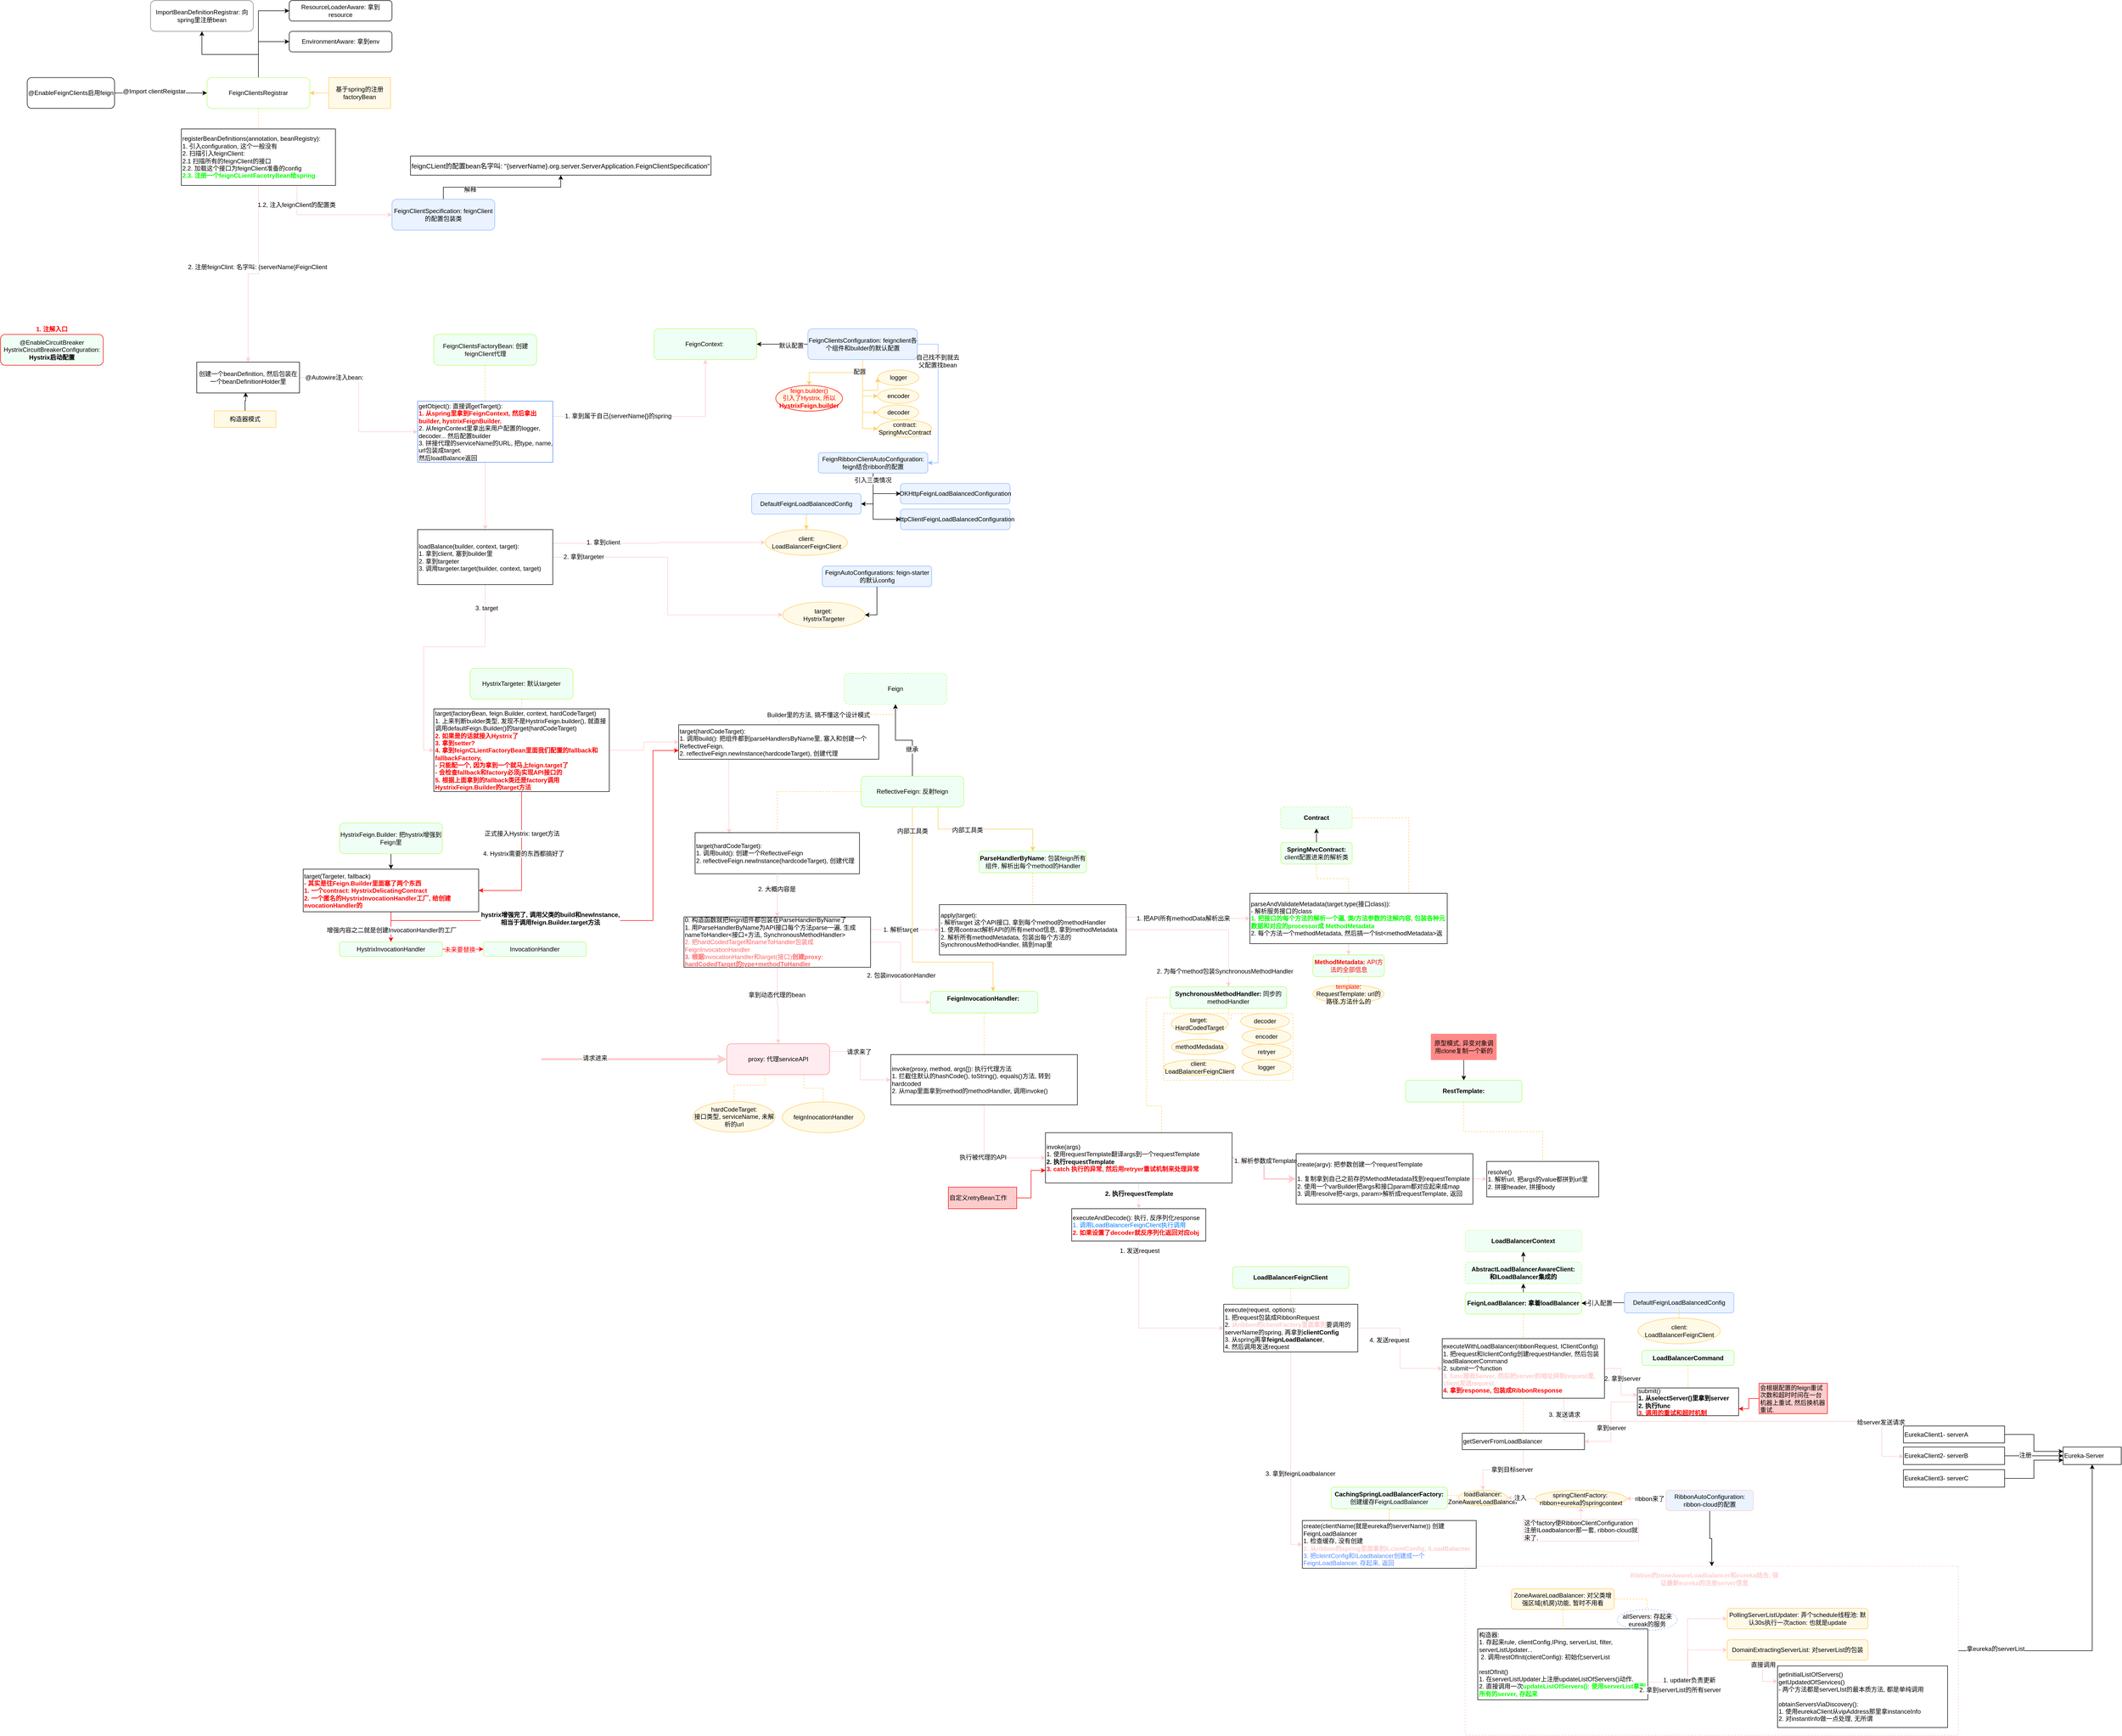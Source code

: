 <mxfile version="13.6.6" type="github">
  <diagram id="I9v6BUT11tq5PBzdTSEy" name="116. HystrixCommand把任务丢入线程池-toObservable()方法">
    <mxGraphModel dx="2076" dy="1160" grid="1" gridSize="10" guides="1" tooltips="1" connect="1" arrows="1" fold="1" page="1" pageScale="1" pageWidth="827" pageHeight="1169" math="0" shadow="0">
      <root>
        <mxCell id="0" />
        <mxCell id="1" parent="0" />
        <mxCell id="aYNqQ8mElyGrv2AiK-6F-3" value="" style="rounded=0;whiteSpace=wrap;html=1;fillColor=none;align=left;dashed=1;strokeColor=#ffcd5a;" vertex="1" parent="1">
          <mxGeometry x="2284" y="2051" width="251.67" height="130" as="geometry" />
        </mxCell>
        <mxCell id="aYNqQ8mElyGrv2AiK-6F-4" style="edgeStyle=orthogonalEdgeStyle;rounded=0;orthogonalLoop=1;jettySize=auto;html=1;startArrow=none;fontSize=12;" edge="1" parent="1" source="aYNqQ8mElyGrv2AiK-6F-6" target="aYNqQ8mElyGrv2AiK-6F-11">
          <mxGeometry relative="1" as="geometry" />
        </mxCell>
        <mxCell id="aYNqQ8mElyGrv2AiK-6F-5" value="@Import clientReigstar" style="text;html=1;align=center;verticalAlign=middle;resizable=0;points=[];labelBackgroundColor=#ffffff;childText;" vertex="1" connectable="0" parent="aYNqQ8mElyGrv2AiK-6F-4">
          <mxGeometry x="-0.147" y="3" relative="1" as="geometry">
            <mxPoint as="offset" />
          </mxGeometry>
        </mxCell>
        <mxCell id="aYNqQ8mElyGrv2AiK-6F-6" value="@EnableFeignClients启用feign" style="rounded=1;whiteSpace=wrap;html=1;fillColor=none;align=center;" vertex="1" parent="1">
          <mxGeometry x="72" y="229" width="170" height="60" as="geometry" />
        </mxCell>
        <mxCell id="aYNqQ8mElyGrv2AiK-6F-7" value="" style="edgeStyle=orthogonalEdgeStyle;rounded=0;orthogonalLoop=1;jettySize=auto;html=1;startArrow=none;fontSize=12;" edge="1" parent="1" source="aYNqQ8mElyGrv2AiK-6F-11" target="aYNqQ8mElyGrv2AiK-6F-12">
          <mxGeometry relative="1" as="geometry" />
        </mxCell>
        <mxCell id="aYNqQ8mElyGrv2AiK-6F-8" style="edgeStyle=orthogonalEdgeStyle;rounded=0;orthogonalLoop=1;jettySize=auto;html=1;entryX=0;entryY=0.5;entryDx=0;entryDy=0;startArrow=none;fontSize=12;" edge="1" parent="1" source="aYNqQ8mElyGrv2AiK-6F-11" target="aYNqQ8mElyGrv2AiK-6F-14">
          <mxGeometry relative="1" as="geometry" />
        </mxCell>
        <mxCell id="aYNqQ8mElyGrv2AiK-6F-9" style="edgeStyle=orthogonalEdgeStyle;rounded=0;orthogonalLoop=1;jettySize=auto;html=1;entryX=0;entryY=0.5;entryDx=0;entryDy=0;startArrow=none;fontSize=12;" edge="1" parent="1" source="aYNqQ8mElyGrv2AiK-6F-11" target="aYNqQ8mElyGrv2AiK-6F-13">
          <mxGeometry relative="1" as="geometry" />
        </mxCell>
        <mxCell id="aYNqQ8mElyGrv2AiK-6F-10" style="edgeStyle=orthogonalEdgeStyle;rounded=0;orthogonalLoop=1;jettySize=auto;html=1;startArrow=none;fontSize=12;fillColor=#fff9e7;strokeColor=#ffcd5a;dashed=1;endArrow=none;endFill=0;" edge="1" parent="1" source="aYNqQ8mElyGrv2AiK-6F-11" target="aYNqQ8mElyGrv2AiK-6F-21">
          <mxGeometry relative="1" as="geometry" />
        </mxCell>
        <mxCell id="aYNqQ8mElyGrv2AiK-6F-11" value="FeignClientsRegistrar" style="rounded=1;whiteSpace=wrap;html=1;fillColor=#ffffff;align=center;strokeColor=#B3FF66;" vertex="1" parent="1">
          <mxGeometry x="422" y="229" width="200" height="60" as="geometry" />
        </mxCell>
        <mxCell id="aYNqQ8mElyGrv2AiK-6F-12" value="ImportBeanDefinitionRegistrar: 向spring里注册bean" style="rounded=1;whiteSpace=wrap;html=1;fillColor=none;align=center;dashed=1;dashPattern=1 1;" vertex="1" parent="1">
          <mxGeometry x="312" y="79" width="200" height="60" as="geometry" />
        </mxCell>
        <mxCell id="aYNqQ8mElyGrv2AiK-6F-13" value="ResourceLoaderAware: 拿到resource" style="rounded=1;whiteSpace=wrap;html=1;fillColor=none;align=center;" vertex="1" parent="1">
          <mxGeometry x="582" y="79" width="200" height="40" as="geometry" />
        </mxCell>
        <mxCell id="aYNqQ8mElyGrv2AiK-6F-14" value="EnvironmentAware: 拿到env" style="rounded=1;whiteSpace=wrap;html=1;fillColor=none;align=center;" vertex="1" parent="1">
          <mxGeometry x="582" y="139" width="200" height="40" as="geometry" />
        </mxCell>
        <mxCell id="aYNqQ8mElyGrv2AiK-6F-15" value="" style="edgeStyle=orthogonalEdgeStyle;rounded=0;orthogonalLoop=1;jettySize=auto;html=1;startArrow=none;fontSize=12;" edge="1" parent="1" source="aYNqQ8mElyGrv2AiK-6F-27" target="aYNqQ8mElyGrv2AiK-6F-22">
          <mxGeometry relative="1" as="geometry" />
        </mxCell>
        <mxCell id="aYNqQ8mElyGrv2AiK-6F-16" value="解释" style="text;html=1;align=center;verticalAlign=middle;resizable=0;points=[];labelBackgroundColor=#ffffff;childText;" vertex="1" connectable="0" parent="aYNqQ8mElyGrv2AiK-6F-15">
          <mxGeometry x="-0.452" y="-4" relative="1" as="geometry">
            <mxPoint as="offset" />
          </mxGeometry>
        </mxCell>
        <mxCell id="aYNqQ8mElyGrv2AiK-6F-17" style="edgeStyle=orthogonalEdgeStyle;rounded=0;orthogonalLoop=1;jettySize=auto;html=1;startArrow=none;fontSize=12;exitX=0.5;exitY=1;exitDx=0;exitDy=0;strokeColor=#FFCCCC;" edge="1" parent="1" source="aYNqQ8mElyGrv2AiK-6F-21" target="aYNqQ8mElyGrv2AiK-6F-30">
          <mxGeometry relative="1" as="geometry" />
        </mxCell>
        <mxCell id="aYNqQ8mElyGrv2AiK-6F-18" value="2. 注册feignClint: 名字叫: {serverName}FeignClient" style="text;html=1;align=center;verticalAlign=middle;resizable=0;points=[];labelBackgroundColor=#ffffff;childText;" vertex="1" connectable="0" parent="aYNqQ8mElyGrv2AiK-6F-17">
          <mxGeometry x="-0.552" y="-2" relative="1" as="geometry">
            <mxPoint y="77" as="offset" />
          </mxGeometry>
        </mxCell>
        <mxCell id="aYNqQ8mElyGrv2AiK-6F-19" style="edgeStyle=orthogonalEdgeStyle;rounded=0;orthogonalLoop=1;jettySize=auto;html=1;exitX=0.75;exitY=1;exitDx=0;exitDy=0;entryX=0;entryY=0.5;entryDx=0;entryDy=0;startArrow=none;fontSize=12;strokeColor=#FFCCCC;" edge="1" parent="1" source="aYNqQ8mElyGrv2AiK-6F-21" target="aYNqQ8mElyGrv2AiK-6F-27">
          <mxGeometry relative="1" as="geometry" />
        </mxCell>
        <mxCell id="aYNqQ8mElyGrv2AiK-6F-20" value="1.2, 注入feignClient的配置类" style="text;html=1;align=center;verticalAlign=middle;resizable=0;points=[];labelBackgroundColor=#ffffff;childText;" vertex="1" connectable="0" parent="aYNqQ8mElyGrv2AiK-6F-19">
          <mxGeometry x="-0.688" y="-1" relative="1" as="geometry">
            <mxPoint as="offset" />
          </mxGeometry>
        </mxCell>
        <mxCell id="aYNqQ8mElyGrv2AiK-6F-21" value="registerBeanDefinitions(annotation, beanRegistry):&lt;br&gt;1. 引入configuration, 这个一般没有&lt;br&gt;2. 扫描引入feignClient:&amp;nbsp;&lt;br&gt;2.1 扫描所有的feignClient的接口&lt;br&gt;2.2. 加载这个接口为feignClient准备的config&lt;br&gt;&lt;b&gt;&lt;font color=&quot;#00ff00&quot;&gt;2.3. 注册一个feignCLientFacotryBean给spring&lt;/font&gt;&lt;/b&gt;" style="rounded=0;whiteSpace=wrap;html=1;fillColor=none;align=left;" vertex="1" parent="1">
          <mxGeometry x="372" y="329" width="300" height="110" as="geometry" />
        </mxCell>
        <mxCell id="aYNqQ8mElyGrv2AiK-6F-22" value="&lt;pre style=&quot;background-color: rgb(255 , 255 , 255) ; font-size: 9.8pt&quot;&gt;&lt;font face=&quot;Helvetica&quot; color=&quot;#000000&quot;&gt;feignCLient的配置bean名字叫: &quot;{serverName}.org.server.ServerApplication.FeignClientSpecification&quot;&lt;/font&gt;&lt;/pre&gt;" style="rounded=0;whiteSpace=wrap;html=1;fillColor=none;align=left;" vertex="1" parent="1">
          <mxGeometry x="818" y="382" width="585" height="37" as="geometry" />
        </mxCell>
        <mxCell id="aYNqQ8mElyGrv2AiK-6F-23" style="edgeStyle=orthogonalEdgeStyle;rounded=0;orthogonalLoop=1;jettySize=auto;html=1;entryX=1;entryY=0.5;entryDx=0;entryDy=0;startArrow=none;fontSize=12;fillColor=#fff9e7;strokeColor=#ffcd5a;" edge="1" parent="1" source="aYNqQ8mElyGrv2AiK-6F-24" target="aYNqQ8mElyGrv2AiK-6F-11">
          <mxGeometry relative="1" as="geometry" />
        </mxCell>
        <mxCell id="aYNqQ8mElyGrv2AiK-6F-24" value="基于spring的注册factoryBean" style="rounded=0;whiteSpace=wrap;html=1;fillColor=#fff9e7;align=center;strokeColor=#ffcd5a;" vertex="1" parent="1">
          <mxGeometry x="659" y="229" width="120" height="60" as="geometry" />
        </mxCell>
        <mxCell id="aYNqQ8mElyGrv2AiK-6F-25" style="edgeStyle=orthogonalEdgeStyle;rounded=0;orthogonalLoop=1;jettySize=auto;html=1;startArrow=none;fontSize=12;fillColor=#fff9e7;strokeColor=#ffcd5a;endArrow=none;endFill=0;dashed=1;" edge="1" parent="1" source="aYNqQ8mElyGrv2AiK-6F-26" target="aYNqQ8mElyGrv2AiK-6F-36">
          <mxGeometry relative="1" as="geometry" />
        </mxCell>
        <mxCell id="aYNqQ8mElyGrv2AiK-6F-26" value="FeignClientsFactoryBean: 创建feignClient代理" style="rounded=1;whiteSpace=wrap;html=1;fillColor=#f0fff5;align=center;strokeColor=#B3FF66;" vertex="1" parent="1">
          <mxGeometry x="863.5" y="729" width="200" height="60" as="geometry" />
        </mxCell>
        <mxCell id="aYNqQ8mElyGrv2AiK-6F-27" value="FeignClientSpecification: feignClient的配置包装类" style="rounded=1;whiteSpace=wrap;html=1;fillColor=#eaf3ff;align=center;strokeColor=#8db9ff;" vertex="1" parent="1">
          <mxGeometry x="782" y="466" width="200" height="60" as="geometry" />
        </mxCell>
        <mxCell id="aYNqQ8mElyGrv2AiK-6F-28" style="edgeStyle=orthogonalEdgeStyle;rounded=0;orthogonalLoop=1;jettySize=auto;html=1;entryX=0;entryY=0.5;entryDx=0;entryDy=0;startArrow=none;fontSize=12;strokeColor=#FFCCCC;" edge="1" parent="1" source="aYNqQ8mElyGrv2AiK-6F-30" target="aYNqQ8mElyGrv2AiK-6F-36">
          <mxGeometry relative="1" as="geometry" />
        </mxCell>
        <mxCell id="aYNqQ8mElyGrv2AiK-6F-29" value="@Autowire注入bean:&amp;nbsp;" style="text;html=1;align=center;verticalAlign=middle;resizable=0;points=[];labelBackgroundColor=#ffffff;childText;" vertex="1" connectable="0" parent="aYNqQ8mElyGrv2AiK-6F-28">
          <mxGeometry x="-0.591" relative="1" as="geometry">
            <mxPoint as="offset" />
          </mxGeometry>
        </mxCell>
        <mxCell id="aYNqQ8mElyGrv2AiK-6F-30" value="创建一个beanDefinition, 然后包装在一个beanDefinitionHolder里" style="rounded=0;whiteSpace=wrap;html=1;fillColor=none;align=center;" vertex="1" parent="1">
          <mxGeometry x="402" y="783" width="200" height="60" as="geometry" />
        </mxCell>
        <mxCell id="aYNqQ8mElyGrv2AiK-6F-31" style="edgeStyle=orthogonalEdgeStyle;rounded=0;orthogonalLoop=1;jettySize=auto;html=1;entryX=0.476;entryY=0.983;entryDx=0;entryDy=0;entryPerimeter=0;startArrow=none;fontSize=12;" edge="1" parent="1" source="aYNqQ8mElyGrv2AiK-6F-32" target="aYNqQ8mElyGrv2AiK-6F-30">
          <mxGeometry relative="1" as="geometry" />
        </mxCell>
        <mxCell id="aYNqQ8mElyGrv2AiK-6F-32" value="构造器模式" style="rounded=0;whiteSpace=wrap;html=1;fillColor=#fff9e7;align=center;strokeColor=#ffcd5a;" vertex="1" parent="1">
          <mxGeometry x="436" y="878" width="120" height="32" as="geometry" />
        </mxCell>
        <mxCell id="aYNqQ8mElyGrv2AiK-6F-33" style="edgeStyle=orthogonalEdgeStyle;rounded=0;orthogonalLoop=1;jettySize=auto;html=1;exitX=1;exitY=0.25;exitDx=0;exitDy=0;startArrow=none;fontSize=12;fillColor=#ffecf1;strokeColor=#FFCCCC;" edge="1" parent="1" source="aYNqQ8mElyGrv2AiK-6F-36" target="aYNqQ8mElyGrv2AiK-6F-44">
          <mxGeometry relative="1" as="geometry" />
        </mxCell>
        <mxCell id="aYNqQ8mElyGrv2AiK-6F-34" value="1. 拿到属于自己{serverName{}的spring" style="text;html=1;align=center;verticalAlign=middle;resizable=0;points=[];labelBackgroundColor=#ffffff;childText;" vertex="1" connectable="0" parent="aYNqQ8mElyGrv2AiK-6F-33">
          <mxGeometry x="-0.653" y="1" relative="1" as="geometry">
            <mxPoint x="55.71" as="offset" />
          </mxGeometry>
        </mxCell>
        <mxCell id="aYNqQ8mElyGrv2AiK-6F-35" value="" style="edgeStyle=orthogonalEdgeStyle;rounded=0;orthogonalLoop=1;jettySize=auto;html=1;startArrow=none;fontSize=12;strokeColor=#FFCCCC;" edge="1" parent="1" source="aYNqQ8mElyGrv2AiK-6F-36" target="aYNqQ8mElyGrv2AiK-6F-43">
          <mxGeometry relative="1" as="geometry" />
        </mxCell>
        <mxCell id="aYNqQ8mElyGrv2AiK-6F-36" value="getObject(): 直接调getTarget():&amp;nbsp;&lt;br&gt;&lt;b&gt;&lt;font color=&quot;#ff0000&quot;&gt;1. 从spring里拿到FeignContext, 然后拿出builder, hystrixFeignBuilder.&lt;br&gt;&lt;/font&gt;&lt;/b&gt;2. 从feignContext里拿出来用户配置的logger, decoder... 然后配置builder&lt;br&gt;3. 拼接代理的serviceName的URL, 把type, name, url包装成target. &lt;br&gt;然后loadBalance返回" style="rounded=0;whiteSpace=wrap;html=1;fillColor=none;align=left;strokeColor=#528BFF;" vertex="1" parent="1">
          <mxGeometry x="832" y="859" width="263" height="119" as="geometry" />
        </mxCell>
        <mxCell id="aYNqQ8mElyGrv2AiK-6F-37" style="edgeStyle=orthogonalEdgeStyle;rounded=0;orthogonalLoop=1;jettySize=auto;html=1;exitX=1;exitY=0.25;exitDx=0;exitDy=0;entryX=0;entryY=0.5;entryDx=0;entryDy=0;startArrow=none;fontSize=12;strokeColor=#FFCCCC;" edge="1" parent="1" source="aYNqQ8mElyGrv2AiK-6F-43" target="aYNqQ8mElyGrv2AiK-6F-70">
          <mxGeometry relative="1" as="geometry" />
        </mxCell>
        <mxCell id="aYNqQ8mElyGrv2AiK-6F-38" value="1. 拿到client" style="text;html=1;align=center;verticalAlign=middle;resizable=0;points=[];labelBackgroundColor=#ffffff;childText;" vertex="1" connectable="0" parent="aYNqQ8mElyGrv2AiK-6F-37">
          <mxGeometry x="-0.527" y="2" relative="1" as="geometry">
            <mxPoint as="offset" />
          </mxGeometry>
        </mxCell>
        <mxCell id="aYNqQ8mElyGrv2AiK-6F-39" style="edgeStyle=orthogonalEdgeStyle;rounded=0;orthogonalLoop=1;jettySize=auto;html=1;exitX=1;exitY=0.5;exitDx=0;exitDy=0;entryX=0;entryY=0.5;entryDx=0;entryDy=0;startArrow=none;fontSize=12;strokeColor=#FFCCCC;" edge="1" parent="1" source="aYNqQ8mElyGrv2AiK-6F-43" target="aYNqQ8mElyGrv2AiK-6F-73">
          <mxGeometry relative="1" as="geometry" />
        </mxCell>
        <mxCell id="aYNqQ8mElyGrv2AiK-6F-40" value="2. 拿到targeter" style="text;html=1;align=center;verticalAlign=middle;resizable=0;points=[];labelBackgroundColor=#ffffff;childText;" vertex="1" connectable="0" parent="aYNqQ8mElyGrv2AiK-6F-39">
          <mxGeometry x="-0.785" y="1" relative="1" as="geometry">
            <mxPoint as="offset" />
          </mxGeometry>
        </mxCell>
        <mxCell id="aYNqQ8mElyGrv2AiK-6F-41" style="edgeStyle=orthogonalEdgeStyle;rounded=0;orthogonalLoop=1;jettySize=auto;html=1;exitX=0.5;exitY=1;exitDx=0;exitDy=0;entryX=0;entryY=0.5;entryDx=0;entryDy=0;startArrow=none;fontSize=12;strokeColor=#FFCCCC;" edge="1" parent="1" source="aYNqQ8mElyGrv2AiK-6F-43" target="aYNqQ8mElyGrv2AiK-6F-80">
          <mxGeometry relative="1" as="geometry" />
        </mxCell>
        <mxCell id="aYNqQ8mElyGrv2AiK-6F-42" value="3. target" style="text;html=1;align=center;verticalAlign=middle;resizable=0;points=[];labelBackgroundColor=#ffffff;childText;" vertex="1" connectable="0" parent="aYNqQ8mElyGrv2AiK-6F-41">
          <mxGeometry x="-0.802" y="2" relative="1" as="geometry">
            <mxPoint as="offset" />
          </mxGeometry>
        </mxCell>
        <mxCell id="aYNqQ8mElyGrv2AiK-6F-43" value="loadBalance(builder, context, target):&amp;nbsp;&lt;br&gt;1. 拿到client, 塞到builder里&lt;br&gt;2. 拿到targeter&lt;br&gt;3. 调用targeter.target(builder, context, target)" style="rounded=0;whiteSpace=wrap;html=1;fillColor=none;align=left;" vertex="1" parent="1">
          <mxGeometry x="832" y="1109" width="263" height="107" as="geometry" />
        </mxCell>
        <mxCell id="aYNqQ8mElyGrv2AiK-6F-44" value="FeignContext:&amp;nbsp;" style="rounded=1;whiteSpace=wrap;html=1;fillColor=#f0fff5;align=center;strokeColor=#B3FF66;" vertex="1" parent="1">
          <mxGeometry x="1292" y="718" width="200" height="60" as="geometry" />
        </mxCell>
        <mxCell id="aYNqQ8mElyGrv2AiK-6F-45" style="edgeStyle=orthogonalEdgeStyle;rounded=0;orthogonalLoop=1;jettySize=auto;html=1;entryX=1;entryY=0.5;entryDx=0;entryDy=0;startArrow=none;fontSize=12;" edge="1" parent="1" source="aYNqQ8mElyGrv2AiK-6F-55" target="aYNqQ8mElyGrv2AiK-6F-44">
          <mxGeometry relative="1" as="geometry" />
        </mxCell>
        <mxCell id="aYNqQ8mElyGrv2AiK-6F-46" value="默认配置" style="text;html=1;align=center;verticalAlign=middle;resizable=0;points=[];labelBackgroundColor=#ffffff;childText;" vertex="1" connectable="0" parent="aYNqQ8mElyGrv2AiK-6F-45">
          <mxGeometry x="-0.333" y="3" relative="1" as="geometry">
            <mxPoint as="offset" />
          </mxGeometry>
        </mxCell>
        <mxCell id="aYNqQ8mElyGrv2AiK-6F-47" style="edgeStyle=orthogonalEdgeStyle;rounded=0;orthogonalLoop=1;jettySize=auto;html=1;startArrow=none;fontSize=12;fillColor=#fff9e7;strokeColor=#ffcd5a;" edge="1" parent="1" source="aYNqQ8mElyGrv2AiK-6F-55" target="aYNqQ8mElyGrv2AiK-6F-56">
          <mxGeometry relative="1" as="geometry" />
        </mxCell>
        <mxCell id="aYNqQ8mElyGrv2AiK-6F-48" value="配置" style="text;html=1;align=center;verticalAlign=middle;resizable=0;points=[];labelBackgroundColor=#ffffff;childText;" vertex="1" connectable="0" parent="aYNqQ8mElyGrv2AiK-6F-47">
          <mxGeometry x="-0.591" y="-1" relative="1" as="geometry">
            <mxPoint as="offset" />
          </mxGeometry>
        </mxCell>
        <mxCell id="aYNqQ8mElyGrv2AiK-6F-49" style="edgeStyle=orthogonalEdgeStyle;rounded=0;orthogonalLoop=1;jettySize=auto;html=1;entryX=0;entryY=0.5;entryDx=0;entryDy=0;startArrow=none;fontSize=12;fillColor=#fff9e7;strokeColor=#ffcd5a;" edge="1" parent="1" source="aYNqQ8mElyGrv2AiK-6F-55" target="aYNqQ8mElyGrv2AiK-6F-57">
          <mxGeometry relative="1" as="geometry">
            <Array as="points">
              <mxPoint x="1698.5" y="838" />
            </Array>
          </mxGeometry>
        </mxCell>
        <mxCell id="aYNqQ8mElyGrv2AiK-6F-50" style="edgeStyle=orthogonalEdgeStyle;rounded=0;orthogonalLoop=1;jettySize=auto;html=1;entryX=0;entryY=0.5;entryDx=0;entryDy=0;startArrow=none;fontSize=12;fillColor=#fff9e7;strokeColor=#ffcd5a;" edge="1" parent="1" source="aYNqQ8mElyGrv2AiK-6F-55" target="aYNqQ8mElyGrv2AiK-6F-58">
          <mxGeometry relative="1" as="geometry" />
        </mxCell>
        <mxCell id="aYNqQ8mElyGrv2AiK-6F-51" style="edgeStyle=orthogonalEdgeStyle;rounded=0;orthogonalLoop=1;jettySize=auto;html=1;entryX=0;entryY=0.5;entryDx=0;entryDy=0;startArrow=none;fontSize=12;fillColor=#fff9e7;strokeColor=#ffcd5a;" edge="1" parent="1" source="aYNqQ8mElyGrv2AiK-6F-55" target="aYNqQ8mElyGrv2AiK-6F-59">
          <mxGeometry relative="1" as="geometry" />
        </mxCell>
        <mxCell id="aYNqQ8mElyGrv2AiK-6F-52" style="edgeStyle=orthogonalEdgeStyle;rounded=0;orthogonalLoop=1;jettySize=auto;html=1;entryX=0;entryY=0.5;entryDx=0;entryDy=0;startArrow=none;fontSize=12;fillColor=#fff9e7;strokeColor=#ffcd5a;" edge="1" parent="1" source="aYNqQ8mElyGrv2AiK-6F-55" target="aYNqQ8mElyGrv2AiK-6F-60">
          <mxGeometry relative="1" as="geometry" />
        </mxCell>
        <mxCell id="aYNqQ8mElyGrv2AiK-6F-53" style="edgeStyle=orthogonalEdgeStyle;rounded=0;orthogonalLoop=1;jettySize=auto;html=1;entryX=1;entryY=0.5;entryDx=0;entryDy=0;startArrow=none;fontSize=12;exitX=1;exitY=0.5;exitDx=0;exitDy=0;fillColor=#eaf3ff;strokeColor=#8db9ff;" edge="1" parent="1" source="aYNqQ8mElyGrv2AiK-6F-55" target="aYNqQ8mElyGrv2AiK-6F-65">
          <mxGeometry relative="1" as="geometry" />
        </mxCell>
        <mxCell id="aYNqQ8mElyGrv2AiK-6F-54" value="自己找不到就去&lt;br&gt;父配置找bean" style="text;html=1;align=center;verticalAlign=middle;resizable=0;points=[];labelBackgroundColor=#ffffff;childText;" vertex="1" connectable="0" parent="aYNqQ8mElyGrv2AiK-6F-53">
          <mxGeometry x="-0.366" y="-1" relative="1" as="geometry">
            <mxPoint y="-19.07" as="offset" />
          </mxGeometry>
        </mxCell>
        <mxCell id="aYNqQ8mElyGrv2AiK-6F-55" value="FeignClientsConfiguration: feignclient各个组件和builder的默认配置" style="rounded=1;whiteSpace=wrap;html=1;fillColor=#eaf3ff;align=center;strokeColor=#8db9ff;" vertex="1" parent="1">
          <mxGeometry x="1591.5" y="718" width="213" height="60" as="geometry" />
        </mxCell>
        <mxCell id="aYNqQ8mElyGrv2AiK-6F-56" value="&lt;font color=&quot;#ff0000&quot;&gt;feign.builder()&lt;br&gt;引入了Hystrix, 所以&lt;b&gt;HystrixFeign.builder&lt;/b&gt;&lt;/font&gt;" style="ellipse;whiteSpace=wrap;html=1;rounded=0;fillColor=#fff9e7;align=center;strokeColor=#FF0000;" vertex="1" parent="1">
          <mxGeometry x="1529" y="828.43" width="130" height="50" as="geometry" />
        </mxCell>
        <mxCell id="aYNqQ8mElyGrv2AiK-6F-57" value="logger" style="ellipse;whiteSpace=wrap;html=1;rounded=0;fillColor=#fff9e7;align=center;strokeColor=#ffcd5a;" vertex="1" parent="1">
          <mxGeometry x="1727.5" y="798.43" width="80" height="30" as="geometry" />
        </mxCell>
        <mxCell id="aYNqQ8mElyGrv2AiK-6F-58" value="encoder" style="ellipse;whiteSpace=wrap;html=1;rounded=0;fillColor=#fff9e7;align=center;strokeColor=#ffcd5a;" vertex="1" parent="1">
          <mxGeometry x="1727.5" y="834.43" width="80" height="29" as="geometry" />
        </mxCell>
        <mxCell id="aYNqQ8mElyGrv2AiK-6F-59" value="decoder" style="ellipse;whiteSpace=wrap;html=1;rounded=0;fillColor=#fff9e7;align=center;strokeColor=#ffcd5a;" vertex="1" parent="1">
          <mxGeometry x="1727.5" y="866.43" width="80" height="29" as="geometry" />
        </mxCell>
        <mxCell id="aYNqQ8mElyGrv2AiK-6F-60" value="contract:&lt;br&gt;SpringMvcContract" style="ellipse;whiteSpace=wrap;html=1;rounded=0;fillColor=#fff9e7;align=center;strokeColor=#ffcd5a;" vertex="1" parent="1">
          <mxGeometry x="1727.5" y="895.43" width="105" height="34" as="geometry" />
        </mxCell>
        <mxCell id="aYNqQ8mElyGrv2AiK-6F-61" style="edgeStyle=orthogonalEdgeStyle;rounded=0;orthogonalLoop=1;jettySize=auto;html=1;entryX=1;entryY=0.5;entryDx=0;entryDy=0;startArrow=none;fontSize=12;" edge="1" parent="1" source="aYNqQ8mElyGrv2AiK-6F-65" target="aYNqQ8mElyGrv2AiK-6F-67">
          <mxGeometry relative="1" as="geometry" />
        </mxCell>
        <mxCell id="aYNqQ8mElyGrv2AiK-6F-62" style="edgeStyle=orthogonalEdgeStyle;rounded=0;orthogonalLoop=1;jettySize=auto;html=1;startArrow=none;fontSize=12;entryX=0;entryY=0.5;entryDx=0;entryDy=0;" edge="1" parent="1" source="aYNqQ8mElyGrv2AiK-6F-65" target="aYNqQ8mElyGrv2AiK-6F-68">
          <mxGeometry relative="1" as="geometry" />
        </mxCell>
        <mxCell id="aYNqQ8mElyGrv2AiK-6F-63" style="edgeStyle=orthogonalEdgeStyle;rounded=0;orthogonalLoop=1;jettySize=auto;html=1;entryX=0;entryY=0.5;entryDx=0;entryDy=0;startArrow=none;fontSize=12;" edge="1" parent="1" source="aYNqQ8mElyGrv2AiK-6F-65" target="aYNqQ8mElyGrv2AiK-6F-69">
          <mxGeometry relative="1" as="geometry" />
        </mxCell>
        <mxCell id="aYNqQ8mElyGrv2AiK-6F-64" value="引入三类情况" style="text;html=1;align=center;verticalAlign=middle;resizable=0;points=[];labelBackgroundColor=#ffffff;childText;" vertex="1" connectable="0" parent="aYNqQ8mElyGrv2AiK-6F-63">
          <mxGeometry x="-0.596" relative="1" as="geometry">
            <mxPoint x="-0.26" y="-14.83" as="offset" />
          </mxGeometry>
        </mxCell>
        <mxCell id="aYNqQ8mElyGrv2AiK-6F-65" value="FeignRibbonClientAutoConfiguration: feign结合ribbon的配置" style="rounded=1;whiteSpace=wrap;html=1;fillColor=#eaf3ff;align=center;strokeColor=#8db9ff;" vertex="1" parent="1">
          <mxGeometry x="1612" y="959" width="213" height="40" as="geometry" />
        </mxCell>
        <mxCell id="aYNqQ8mElyGrv2AiK-6F-66" style="edgeStyle=orthogonalEdgeStyle;rounded=0;orthogonalLoop=1;jettySize=auto;html=1;startArrow=none;fontSize=12;fillColor=#fff9e7;strokeColor=#ffcd5a;" edge="1" parent="1" source="aYNqQ8mElyGrv2AiK-6F-67" target="aYNqQ8mElyGrv2AiK-6F-70">
          <mxGeometry relative="1" as="geometry" />
        </mxCell>
        <mxCell id="aYNqQ8mElyGrv2AiK-6F-67" value="DefaultFeignLoadBalancedConfig" style="rounded=1;whiteSpace=wrap;html=1;fillColor=#eaf3ff;align=center;strokeColor=#8db9ff;" vertex="1" parent="1">
          <mxGeometry x="1482" y="1039" width="213" height="40" as="geometry" />
        </mxCell>
        <mxCell id="aYNqQ8mElyGrv2AiK-6F-68" value="OKHttpFeignLoadBalancedConfiguration" style="rounded=1;whiteSpace=wrap;html=1;fillColor=#eaf3ff;align=center;strokeColor=#8db9ff;" vertex="1" parent="1">
          <mxGeometry x="1772" y="1019" width="213" height="40" as="geometry" />
        </mxCell>
        <mxCell id="aYNqQ8mElyGrv2AiK-6F-69" value="HttpClientFeignLoadBalancedConfiguration" style="rounded=1;whiteSpace=wrap;html=1;fillColor=#eaf3ff;align=center;strokeColor=#8db9ff;" vertex="1" parent="1">
          <mxGeometry x="1772" y="1069" width="213" height="40" as="geometry" />
        </mxCell>
        <mxCell id="aYNqQ8mElyGrv2AiK-6F-70" value="client: LoadBalancerFeignClient" style="ellipse;whiteSpace=wrap;html=1;rounded=0;fillColor=#fff9e7;align=center;strokeColor=#ffcd5a;" vertex="1" parent="1">
          <mxGeometry x="1508.5" y="1109" width="160" height="50" as="geometry" />
        </mxCell>
        <mxCell id="aYNqQ8mElyGrv2AiK-6F-71" style="edgeStyle=orthogonalEdgeStyle;rounded=0;orthogonalLoop=1;jettySize=auto;html=1;entryX=1;entryY=0.5;entryDx=0;entryDy=0;startArrow=none;fontSize=12;" edge="1" parent="1" source="aYNqQ8mElyGrv2AiK-6F-72" target="aYNqQ8mElyGrv2AiK-6F-73">
          <mxGeometry relative="1" as="geometry" />
        </mxCell>
        <mxCell id="aYNqQ8mElyGrv2AiK-6F-72" value="FeignAutoConfigurations: feign-starter的默认config" style="rounded=1;whiteSpace=wrap;html=1;fillColor=#eaf3ff;align=center;strokeColor=#8db9ff;" vertex="1" parent="1">
          <mxGeometry x="1619.5" y="1180" width="213" height="40" as="geometry" />
        </mxCell>
        <mxCell id="aYNqQ8mElyGrv2AiK-6F-73" value="target:&amp;nbsp;&lt;br&gt;HystrixTargeter" style="ellipse;whiteSpace=wrap;html=1;rounded=0;fillColor=#fff9e7;align=center;strokeColor=#ffcd5a;" vertex="1" parent="1">
          <mxGeometry x="1542.5" y="1250" width="160" height="50" as="geometry" />
        </mxCell>
        <mxCell id="aYNqQ8mElyGrv2AiK-6F-74" style="edgeStyle=orthogonalEdgeStyle;rounded=0;orthogonalLoop=1;jettySize=auto;html=1;startArrow=none;fontSize=12;fillColor=#fff9e7;strokeColor=#ffcd5a;dashed=1;endArrow=none;endFill=0;" edge="1" parent="1" source="aYNqQ8mElyGrv2AiK-6F-75" target="aYNqQ8mElyGrv2AiK-6F-80">
          <mxGeometry relative="1" as="geometry" />
        </mxCell>
        <mxCell id="aYNqQ8mElyGrv2AiK-6F-75" value="HystrixTargeter: 默认targeter" style="rounded=1;whiteSpace=wrap;html=1;fillColor=#f0fff5;align=center;strokeColor=#B3FF66;" vertex="1" parent="1">
          <mxGeometry x="934.25" y="1379" width="200" height="60" as="geometry" />
        </mxCell>
        <mxCell id="aYNqQ8mElyGrv2AiK-6F-76" style="edgeStyle=orthogonalEdgeStyle;rounded=0;orthogonalLoop=1;jettySize=auto;html=1;startArrow=none;fontSize=12;strokeColor=#FFCCCC;" edge="1" parent="1" source="aYNqQ8mElyGrv2AiK-6F-80" target="aYNqQ8mElyGrv2AiK-6F-85">
          <mxGeometry relative="1" as="geometry" />
        </mxCell>
        <mxCell id="aYNqQ8mElyGrv2AiK-6F-77" style="edgeStyle=orthogonalEdgeStyle;rounded=0;orthogonalLoop=1;jettySize=auto;html=1;startArrow=none;fontSize=12;strokeColor=#FF0000;entryX=1;entryY=0.5;entryDx=0;entryDy=0;" edge="1" parent="1" source="aYNqQ8mElyGrv2AiK-6F-80" target="aYNqQ8mElyGrv2AiK-6F-246">
          <mxGeometry relative="1" as="geometry">
            <mxPoint x="920" y="1750" as="targetPoint" />
          </mxGeometry>
        </mxCell>
        <mxCell id="aYNqQ8mElyGrv2AiK-6F-78" value="正式接入Hystrix: target方法" style="text;html=1;align=center;verticalAlign=middle;resizable=0;points=[];labelBackgroundColor=#ffffff;childText;" vertex="1" connectable="0" parent="aYNqQ8mElyGrv2AiK-6F-77">
          <mxGeometry x="-0.376" y="-43" relative="1" as="geometry">
            <mxPoint x="43.25" y="-4" as="offset" />
          </mxGeometry>
        </mxCell>
        <mxCell id="aYNqQ8mElyGrv2AiK-6F-79" value="4. Hystrix需要的东西都搞好了" style="text;html=1;align=center;verticalAlign=middle;resizable=0;points=[];labelBackgroundColor=#ffffff;childText;" vertex="1" connectable="0" parent="aYNqQ8mElyGrv2AiK-6F-77">
          <mxGeometry x="-0.123" y="3" relative="1" as="geometry">
            <mxPoint as="offset" />
          </mxGeometry>
        </mxCell>
        <mxCell id="aYNqQ8mElyGrv2AiK-6F-80" value="target(factoryBean, feign.Builder, context, hardCodeTarget)&lt;br&gt;1. 上来判断builder类型, 发现不是HystrixFeign.builder(), 就直接调用defaultFeign.Builder()的target(hardCodeTarget)&lt;br&gt;&lt;b&gt;&lt;font color=&quot;#ff0000&quot;&gt;2. 如果是的话就接入Hystrix了&lt;br&gt;3. 拿到setter?&lt;br&gt;4. 拿到feignCLientFactoryBean里面我们配置的fallback和fallbackFactory, &lt;br&gt;- 只能配一个, 因为拿到一个就马上feign.target了&lt;br&gt;- 会检查fallback和factory必须j实现API接口的&lt;br&gt;5. 根据上面拿到的fallback类还是factory调用HystrixFeign.Builder的target方法&lt;/font&gt;&lt;br&gt;&lt;/b&gt;" style="rounded=0;whiteSpace=wrap;html=1;fillColor=none;align=left;" vertex="1" parent="1">
          <mxGeometry x="863.5" y="1458" width="341.5" height="161" as="geometry" />
        </mxCell>
        <mxCell id="aYNqQ8mElyGrv2AiK-6F-81" style="edgeStyle=orthogonalEdgeStyle;rounded=0;orthogonalLoop=1;jettySize=auto;html=1;startArrow=none;fontSize=12;dashed=1;strokeColor=#ffcd5a;endArrow=none;endFill=0;fillColor=#fff9e7;" edge="1" parent="1" source="aYNqQ8mElyGrv2AiK-6F-83" target="aYNqQ8mElyGrv2AiK-6F-85">
          <mxGeometry relative="1" as="geometry" />
        </mxCell>
        <mxCell id="aYNqQ8mElyGrv2AiK-6F-82" value="Builder里的方法, 搞不懂这个设计模式" style="text;html=1;align=center;verticalAlign=middle;resizable=0;points=[];labelBackgroundColor=#ffffff;childText;" vertex="1" connectable="0" parent="aYNqQ8mElyGrv2AiK-6F-81">
          <mxGeometry x="0.513" relative="1" as="geometry">
            <mxPoint x="32" y="1" as="offset" />
          </mxGeometry>
        </mxCell>
        <mxCell id="aYNqQ8mElyGrv2AiK-6F-83" value="Feign" style="rounded=1;whiteSpace=wrap;html=1;fillColor=#f0fff5;align=center;strokeColor=#B3FF66;dashed=1;" vertex="1" parent="1">
          <mxGeometry x="1662" y="1389" width="200" height="60" as="geometry" />
        </mxCell>
        <mxCell id="aYNqQ8mElyGrv2AiK-6F-84" style="edgeStyle=orthogonalEdgeStyle;rounded=0;orthogonalLoop=1;jettySize=auto;html=1;exitX=0.25;exitY=1;exitDx=0;exitDy=0;entryX=0.207;entryY=0.015;entryDx=0;entryDy=0;entryPerimeter=0;startArrow=none;fontSize=12;strokeColor=#FFCCCC;" edge="1" parent="1" source="aYNqQ8mElyGrv2AiK-6F-85" target="aYNqQ8mElyGrv2AiK-6F-88">
          <mxGeometry relative="1" as="geometry" />
        </mxCell>
        <mxCell id="aYNqQ8mElyGrv2AiK-6F-85" value="target(hardCodeTarget):&amp;nbsp;&lt;br&gt;1. 调用build(): 把组件都到parseHandlersByName里, 塞入和创建一个ReflectiveFeign.&amp;nbsp;&lt;br&gt;2. reflectiveFeign.newInstance(hardcodeTarget), 创建代理" style="rounded=0;whiteSpace=wrap;html=1;fillColor=none;align=left;" vertex="1" parent="1">
          <mxGeometry x="1340" y="1489" width="389.5" height="67" as="geometry" />
        </mxCell>
        <mxCell id="aYNqQ8mElyGrv2AiK-6F-86" style="edgeStyle=orthogonalEdgeStyle;rounded=0;orthogonalLoop=1;jettySize=auto;html=1;startArrow=none;fontSize=12;" edge="1" parent="1" source="aYNqQ8mElyGrv2AiK-6F-91" target="aYNqQ8mElyGrv2AiK-6F-83">
          <mxGeometry relative="1" as="geometry" />
        </mxCell>
        <mxCell id="aYNqQ8mElyGrv2AiK-6F-87" value="继承" style="text;html=1;align=center;verticalAlign=middle;resizable=0;points=[];labelBackgroundColor=#ffffff;childText;" vertex="1" connectable="0" parent="aYNqQ8mElyGrv2AiK-6F-86">
          <mxGeometry x="-0.395" y="1" relative="1" as="geometry">
            <mxPoint as="offset" />
          </mxGeometry>
        </mxCell>
        <mxCell id="aYNqQ8mElyGrv2AiK-6F-88" value="target(hardCodeTarget):&amp;nbsp;&lt;br&gt;1. 调用build(): 创建一个ReflectiveFeign&lt;br&gt;2. reflectiveFeign.newInstance(hardcodeTarget), 创建代理" style="rounded=0;whiteSpace=wrap;html=1;fillColor=none;align=left;" vertex="1" parent="1">
          <mxGeometry x="1372" y="1699" width="320" height="80" as="geometry" />
        </mxCell>
        <mxCell id="aYNqQ8mElyGrv2AiK-6F-89" style="edgeStyle=orthogonalEdgeStyle;rounded=0;orthogonalLoop=1;jettySize=auto;html=1;exitX=0.75;exitY=1;exitDx=0;exitDy=0;startArrow=none;fontSize=12;fillColor=#fff9e7;strokeColor=#ffcd5a;" edge="1" parent="1" source="aYNqQ8mElyGrv2AiK-6F-91" target="aYNqQ8mElyGrv2AiK-6F-112">
          <mxGeometry relative="1" as="geometry" />
        </mxCell>
        <mxCell id="aYNqQ8mElyGrv2AiK-6F-90" value="内部工具类" style="text;html=1;align=center;verticalAlign=middle;resizable=0;points=[];labelBackgroundColor=#ffffff;childText;" vertex="1" connectable="0" parent="aYNqQ8mElyGrv2AiK-6F-89">
          <mxGeometry x="-0.427" y="8" relative="1" as="geometry">
            <mxPoint x="21.86" y="9.71" as="offset" />
          </mxGeometry>
        </mxCell>
        <mxCell id="aYNqQ8mElyGrv2AiK-6F-91" value="ReflectiveFeign: 反射feign" style="rounded=1;whiteSpace=wrap;html=1;fillColor=#f0fff5;align=center;strokeColor=#B3FF66;" vertex="1" parent="1">
          <mxGeometry x="1695" y="1589" width="200" height="60" as="geometry" />
        </mxCell>
        <mxCell id="aYNqQ8mElyGrv2AiK-6F-92" style="edgeStyle=orthogonalEdgeStyle;rounded=0;orthogonalLoop=1;jettySize=auto;html=1;startArrow=none;fontSize=12;dashed=1;strokeColor=#ffcd5a;endArrow=none;endFill=0;fillColor=#fff9e7;" edge="1" parent="1" source="aYNqQ8mElyGrv2AiK-6F-91" target="aYNqQ8mElyGrv2AiK-6F-88">
          <mxGeometry relative="1" as="geometry">
            <mxPoint x="1771.897" y="1459" as="sourcePoint" />
            <mxPoint x="1561.552" y="1499" as="targetPoint" />
          </mxGeometry>
        </mxCell>
        <mxCell id="aYNqQ8mElyGrv2AiK-6F-93" style="edgeStyle=orthogonalEdgeStyle;rounded=0;orthogonalLoop=1;jettySize=auto;html=1;exitX=0.5;exitY=1;exitDx=0;exitDy=0;startArrow=none;fontSize=12;strokeColor=#FFCCCC;exitPerimeter=0;" edge="1" parent="1" source="aYNqQ8mElyGrv2AiK-6F-110" target="aYNqQ8mElyGrv2AiK-6F-99">
          <mxGeometry relative="1" as="geometry">
            <mxPoint x="1532" y="1869.2" as="sourcePoint" />
          </mxGeometry>
        </mxCell>
        <mxCell id="aYNqQ8mElyGrv2AiK-6F-94" value="拿到动态代理的bean" style="text;html=1;align=center;verticalAlign=middle;resizable=0;points=[];labelBackgroundColor=#ffffff;childText;" vertex="1" connectable="0" parent="aYNqQ8mElyGrv2AiK-6F-93">
          <mxGeometry x="-0.293" y="-1" relative="1" as="geometry">
            <mxPoint as="offset" />
          </mxGeometry>
        </mxCell>
        <mxCell id="aYNqQ8mElyGrv2AiK-6F-95" style="edgeStyle=orthogonalEdgeStyle;rounded=0;orthogonalLoop=1;jettySize=auto;html=1;exitX=0.75;exitY=1;exitDx=0;exitDy=0;entryX=0.5;entryY=0;entryDx=0;entryDy=0;startArrow=none;fontSize=12;fillColor=#fff9e7;strokeColor=#ffcd5a;endArrow=none;endFill=0;dashed=1;" edge="1" parent="1" source="aYNqQ8mElyGrv2AiK-6F-99" target="aYNqQ8mElyGrv2AiK-6F-102">
          <mxGeometry relative="1" as="geometry" />
        </mxCell>
        <mxCell id="aYNqQ8mElyGrv2AiK-6F-96" style="edgeStyle=orthogonalEdgeStyle;rounded=0;orthogonalLoop=1;jettySize=auto;html=1;exitX=1;exitY=0.25;exitDx=0;exitDy=0;entryX=0;entryY=0.5;entryDx=0;entryDy=0;startArrow=none;fontSize=12;strokeColor=#FFCCCC;" edge="1" parent="1" source="aYNqQ8mElyGrv2AiK-6F-99" target="aYNqQ8mElyGrv2AiK-6F-144">
          <mxGeometry relative="1" as="geometry" />
        </mxCell>
        <mxCell id="aYNqQ8mElyGrv2AiK-6F-97" value="请求来了" style="text;html=1;align=center;verticalAlign=middle;resizable=0;points=[];labelBackgroundColor=#ffffff;childText;" vertex="1" connectable="0" parent="aYNqQ8mElyGrv2AiK-6F-96">
          <mxGeometry x="-0.307" y="-3" relative="1" as="geometry">
            <mxPoint as="offset" />
          </mxGeometry>
        </mxCell>
        <mxCell id="aYNqQ8mElyGrv2AiK-6F-98" value="" style="edgeStyle=orthogonalEdgeStyle;rounded=0;orthogonalLoop=1;jettySize=auto;html=1;startArrow=none;fontSize=12;fillColor=#fff9e7;strokeColor=#ffcd5a;endArrow=none;endFill=0;dashed=1;" edge="1" parent="1" target="aYNqQ8mElyGrv2AiK-6F-103">
          <mxGeometry relative="1" as="geometry">
            <mxPoint x="1507.837" y="2158" as="sourcePoint" />
          </mxGeometry>
        </mxCell>
        <mxCell id="aYNqQ8mElyGrv2AiK-6F-99" value="proxy: 代理serviceAPI" style="rounded=1;whiteSpace=wrap;html=1;fillColor=#ffecf1;align=center;strokeColor=#ff8987;" vertex="1" parent="1">
          <mxGeometry x="1433.67" y="2110" width="200" height="60" as="geometry" />
        </mxCell>
        <mxCell id="aYNqQ8mElyGrv2AiK-6F-100" value="" style="endArrow=classic;html=1;fontSize=12;strokeColor=#FFCCCC;strokeWidth=4;edgeStyle=elbowEdgeStyle;" edge="1" parent="1" target="aYNqQ8mElyGrv2AiK-6F-99">
          <mxGeometry width="50" height="50" relative="1" as="geometry">
            <mxPoint x="1072.67" y="2140" as="sourcePoint" />
            <mxPoint x="1145.67" y="2304" as="targetPoint" />
          </mxGeometry>
        </mxCell>
        <mxCell id="aYNqQ8mElyGrv2AiK-6F-101" value="请求进来" style="text;html=1;align=center;verticalAlign=middle;resizable=0;points=[];labelBackgroundColor=#ffffff;childText;" vertex="1" connectable="0" parent="aYNqQ8mElyGrv2AiK-6F-100">
          <mxGeometry x="-0.422" y="2" relative="1" as="geometry">
            <mxPoint as="offset" />
          </mxGeometry>
        </mxCell>
        <mxCell id="aYNqQ8mElyGrv2AiK-6F-102" value="feignInocationHandler" style="ellipse;whiteSpace=wrap;html=1;rounded=0;fillColor=#fff9e7;align=center;strokeColor=#ffcd5a;" vertex="1" parent="1">
          <mxGeometry x="1541.75" y="2223" width="160" height="60" as="geometry" />
        </mxCell>
        <mxCell id="aYNqQ8mElyGrv2AiK-6F-103" value="hardCodeTarget: &lt;br&gt;接口类型, serviceName, 未解析的url" style="ellipse;whiteSpace=wrap;html=1;rounded=0;fillColor=#fff9e7;align=center;strokeColor=#ffcd5a;" vertex="1" parent="1">
          <mxGeometry x="1367.75" y="2222" width="160" height="60" as="geometry" />
        </mxCell>
        <mxCell id="aYNqQ8mElyGrv2AiK-6F-104" style="edgeStyle=orthogonalEdgeStyle;rounded=0;orthogonalLoop=1;jettySize=auto;html=1;startArrow=none;fontSize=12;strokeColor=#FFCCCC;exitX=0.5;exitY=1;exitDx=0;exitDy=0;" edge="1" parent="1" source="aYNqQ8mElyGrv2AiK-6F-88" target="aYNqQ8mElyGrv2AiK-6F-110">
          <mxGeometry relative="1" as="geometry">
            <mxPoint x="1925.333" y="1797" as="sourcePoint" />
          </mxGeometry>
        </mxCell>
        <mxCell id="aYNqQ8mElyGrv2AiK-6F-105" value="2. 大概内容是" style="text;html=1;align=center;verticalAlign=middle;resizable=0;points=[];labelBackgroundColor=#ffffff;childText;" vertex="1" connectable="0" parent="aYNqQ8mElyGrv2AiK-6F-104">
          <mxGeometry x="-0.289" y="-1" relative="1" as="geometry">
            <mxPoint as="offset" />
          </mxGeometry>
        </mxCell>
        <mxCell id="aYNqQ8mElyGrv2AiK-6F-106" style="edgeStyle=orthogonalEdgeStyle;rounded=0;orthogonalLoop=1;jettySize=auto;html=1;exitX=1;exitY=0.25;exitDx=0;exitDy=0;startArrow=none;fontSize=12;strokeColor=#FFCCCC;" edge="1" parent="1" source="aYNqQ8mElyGrv2AiK-6F-110" target="aYNqQ8mElyGrv2AiK-6F-117">
          <mxGeometry relative="1" as="geometry">
            <mxPoint x="1830.003" y="1783.333" as="sourcePoint" />
          </mxGeometry>
        </mxCell>
        <mxCell id="aYNqQ8mElyGrv2AiK-6F-107" value="1. 解析target" style="text;html=1;align=center;verticalAlign=middle;resizable=0;points=[];labelBackgroundColor=#ffffff;childText;" vertex="1" connectable="0" parent="aYNqQ8mElyGrv2AiK-6F-106">
          <mxGeometry x="-0.587" relative="1" as="geometry">
            <mxPoint x="30.29" y="0.71" as="offset" />
          </mxGeometry>
        </mxCell>
        <mxCell id="aYNqQ8mElyGrv2AiK-6F-108" style="edgeStyle=orthogonalEdgeStyle;rounded=0;orthogonalLoop=1;jettySize=auto;html=1;exitX=1;exitY=0.5;exitDx=0;exitDy=0;entryX=0;entryY=0.5;entryDx=0;entryDy=0;startArrow=none;fontSize=12;strokeColor=#FFCCCC;" edge="1" parent="1" source="aYNqQ8mElyGrv2AiK-6F-110" target="aYNqQ8mElyGrv2AiK-6F-139">
          <mxGeometry relative="1" as="geometry" />
        </mxCell>
        <mxCell id="aYNqQ8mElyGrv2AiK-6F-109" value="2. 包装invocationHandler" style="text;html=1;align=center;verticalAlign=middle;resizable=0;points=[];labelBackgroundColor=#ffffff;childText;" vertex="1" connectable="0" parent="aYNqQ8mElyGrv2AiK-6F-108">
          <mxGeometry x="0.054" y="1" relative="1" as="geometry">
            <mxPoint as="offset" />
          </mxGeometry>
        </mxCell>
        <mxCell id="aYNqQ8mElyGrv2AiK-6F-110" value="0. 构造函数就把feign组件都包装在ParseHandlerByName了&lt;br&gt;1. 用ParseHandlerByName为API接口每个方法parse一遍, 生成nameToHandler&amp;lt;接口+方法, SynchronousMethodHandler&amp;gt;&lt;br&gt;&lt;font color=&quot;#ff6666&quot;&gt;2. 把hardCodedTarget和nameToHandler包装成FeignInvocationHandler&lt;br&gt;&lt;b&gt;3. 根据&lt;/b&gt;InvocationHandler和target(接口)&lt;b&gt;创建proxy: hardCodedTarget的type+methodToHandler&lt;/b&gt;&lt;/font&gt;" style="rounded=0;whiteSpace=wrap;html=1;fillColor=none;align=left;" vertex="1" parent="1">
          <mxGeometry x="1350.4" y="1863" width="363.19" height="98" as="geometry" />
        </mxCell>
        <mxCell id="aYNqQ8mElyGrv2AiK-6F-111" style="edgeStyle=orthogonalEdgeStyle;rounded=0;orthogonalLoop=1;jettySize=auto;html=1;startArrow=none;fontSize=12;fillColor=#fff9e7;strokeColor=#ffcd5a;endArrow=none;endFill=0;dashed=1;" edge="1" parent="1" source="aYNqQ8mElyGrv2AiK-6F-112" target="aYNqQ8mElyGrv2AiK-6F-117">
          <mxGeometry relative="1" as="geometry" />
        </mxCell>
        <mxCell id="aYNqQ8mElyGrv2AiK-6F-112" value="&lt;b&gt;ParseHandlerByName&lt;/b&gt;: 包装feign所有组件, 解析出每个method的Handler" style="rounded=1;whiteSpace=wrap;html=1;fillColor=#f0fff5;align=center;strokeColor=#B3FF66;" vertex="1" parent="1">
          <mxGeometry x="1924.67" y="1735" width="209" height="42" as="geometry" />
        </mxCell>
        <mxCell id="aYNqQ8mElyGrv2AiK-6F-113" style="edgeStyle=orthogonalEdgeStyle;rounded=0;orthogonalLoop=1;jettySize=auto;html=1;exitX=1;exitY=0.25;exitDx=0;exitDy=0;entryX=0;entryY=0.5;entryDx=0;entryDy=0;startArrow=none;fontSize=12;strokeColor=#FFCCCC;" edge="1" parent="1" source="aYNqQ8mElyGrv2AiK-6F-117" target="aYNqQ8mElyGrv2AiK-6F-123">
          <mxGeometry relative="1" as="geometry" />
        </mxCell>
        <mxCell id="aYNqQ8mElyGrv2AiK-6F-114" value="1. 把API所有methodData解析出来" style="text;html=1;align=center;verticalAlign=middle;resizable=0;points=[];labelBackgroundColor=#ffffff;childText;" vertex="1" connectable="0" parent="aYNqQ8mElyGrv2AiK-6F-113">
          <mxGeometry x="-0.671" relative="1" as="geometry">
            <mxPoint x="71" y="2" as="offset" />
          </mxGeometry>
        </mxCell>
        <mxCell id="aYNqQ8mElyGrv2AiK-6F-115" style="edgeStyle=orthogonalEdgeStyle;rounded=0;orthogonalLoop=1;jettySize=auto;html=1;exitX=1;exitY=0.5;exitDx=0;exitDy=0;startArrow=none;fontSize=12;strokeColor=#FFCCCC;" edge="1" parent="1" source="aYNqQ8mElyGrv2AiK-6F-117" target="aYNqQ8mElyGrv2AiK-6F-129">
          <mxGeometry relative="1" as="geometry" />
        </mxCell>
        <mxCell id="aYNqQ8mElyGrv2AiK-6F-116" value="2. 为每个method包装SynchronousMethodHandler" style="text;html=1;align=center;verticalAlign=middle;resizable=0;points=[];labelBackgroundColor=#ffffff;childText;" vertex="1" connectable="0" parent="aYNqQ8mElyGrv2AiK-6F-115">
          <mxGeometry x="-0.74" y="1" relative="1" as="geometry">
            <mxPoint x="151" y="82" as="offset" />
          </mxGeometry>
        </mxCell>
        <mxCell id="aYNqQ8mElyGrv2AiK-6F-117" value="apply(target): &lt;br&gt;- 解析target 这个API接口, 拿到每个method的methodHandler&lt;br&gt;1. 使用contract解析API的所有method信息, 拿到methodMetadata&lt;br&gt;2. 解析所有methodMetadata, 包装出每个方法的SynchronousMethodHandler, 搞到map里" style="rounded=0;whiteSpace=wrap;html=1;fillColor=none;align=left;" vertex="1" parent="1">
          <mxGeometry x="1847.57" y="1839" width="363.19" height="98" as="geometry" />
        </mxCell>
        <mxCell id="aYNqQ8mElyGrv2AiK-6F-118" value="" style="edgeStyle=orthogonalEdgeStyle;rounded=0;orthogonalLoop=1;jettySize=auto;html=1;startArrow=none;fontSize=12;" edge="1" parent="1" source="aYNqQ8mElyGrv2AiK-6F-119" target="aYNqQ8mElyGrv2AiK-6F-121">
          <mxGeometry relative="1" as="geometry" />
        </mxCell>
        <mxCell id="aYNqQ8mElyGrv2AiK-6F-119" value="&lt;b&gt;SpringMvcContract: &lt;/b&gt;client配置进来的解析类" style="rounded=1;whiteSpace=wrap;html=1;fillColor=#f0fff5;align=center;strokeColor=#B3FF66;" vertex="1" parent="1">
          <mxGeometry x="2512" y="1718" width="139" height="42" as="geometry" />
        </mxCell>
        <mxCell id="aYNqQ8mElyGrv2AiK-6F-120" style="edgeStyle=orthogonalEdgeStyle;rounded=0;orthogonalLoop=1;jettySize=auto;html=1;entryX=0.805;entryY=-0.013;entryDx=0;entryDy=0;entryPerimeter=0;startArrow=none;fontSize=12;exitX=1;exitY=0.5;exitDx=0;exitDy=0;fillColor=#fff9e7;strokeColor=#ffcd5a;dashed=1;endArrow=none;endFill=0;" edge="1" parent="1" source="aYNqQ8mElyGrv2AiK-6F-121" target="aYNqQ8mElyGrv2AiK-6F-123">
          <mxGeometry relative="1" as="geometry" />
        </mxCell>
        <mxCell id="aYNqQ8mElyGrv2AiK-6F-121" value="&lt;b&gt;Contract&lt;/b&gt;" style="rounded=1;whiteSpace=wrap;html=1;fillColor=#f0fff5;align=center;strokeColor=#B3FF66;dashed=1;" vertex="1" parent="1">
          <mxGeometry x="2512" y="1649" width="139" height="42" as="geometry" />
        </mxCell>
        <mxCell id="aYNqQ8mElyGrv2AiK-6F-122" style="edgeStyle=orthogonalEdgeStyle;rounded=0;orthogonalLoop=1;jettySize=auto;html=1;startArrow=none;fontSize=12;strokeColor=#FFCCCC;" edge="1" parent="1" source="aYNqQ8mElyGrv2AiK-6F-123" target="aYNqQ8mElyGrv2AiK-6F-126">
          <mxGeometry relative="1" as="geometry" />
        </mxCell>
        <mxCell id="aYNqQ8mElyGrv2AiK-6F-123" value="parseAndValidateMetadata(target.type(接口class)):&amp;nbsp;&lt;br&gt;- 解析服务接口的class&lt;br&gt;&lt;b&gt;&lt;font color=&quot;#00ff00&quot;&gt;1. 把接口的每个方法的解析一个遍, 类/方法参数的注解内容, 包装各种元数据和对应的processor成 MethodMetadata&lt;br&gt;&lt;/font&gt;&lt;/b&gt;2. 每个方法一个methodMetadata, 然后搞一个list&amp;lt;methodMetadata&amp;gt;返" style="rounded=0;whiteSpace=wrap;html=1;fillColor=none;align=left;" vertex="1" parent="1">
          <mxGeometry x="2452" y="1817" width="384.1" height="98" as="geometry" />
        </mxCell>
        <mxCell id="aYNqQ8mElyGrv2AiK-6F-124" style="edgeStyle=orthogonalEdgeStyle;rounded=0;orthogonalLoop=1;jettySize=auto;html=1;startArrow=none;fontSize=12;fillColor=#fff9e7;strokeColor=#ffcd5a;endArrow=none;endFill=0;dashed=1;" edge="1" parent="1" source="aYNqQ8mElyGrv2AiK-6F-119" target="aYNqQ8mElyGrv2AiK-6F-123">
          <mxGeometry relative="1" as="geometry">
            <mxPoint x="2149.143" y="1755" as="sourcePoint" />
            <mxPoint x="2149.143" y="1817" as="targetPoint" />
          </mxGeometry>
        </mxCell>
        <mxCell id="aYNqQ8mElyGrv2AiK-6F-125" style="edgeStyle=orthogonalEdgeStyle;rounded=0;orthogonalLoop=1;jettySize=auto;html=1;exitX=0.5;exitY=1;exitDx=0;exitDy=0;entryX=0.5;entryY=0;entryDx=0;entryDy=0;startArrow=none;fontSize=12;dashed=1;fillColor=#fff9e7;strokeColor=#ffcd5a;endArrow=none;endFill=0;" edge="1" parent="1" source="aYNqQ8mElyGrv2AiK-6F-126" target="aYNqQ8mElyGrv2AiK-6F-137">
          <mxGeometry relative="1" as="geometry" />
        </mxCell>
        <mxCell id="aYNqQ8mElyGrv2AiK-6F-126" value="&lt;font color=&quot;#ff0000&quot;&gt;&lt;b&gt;MethodMetadata: &lt;/b&gt;API方法的全部信息&lt;/font&gt;" style="rounded=1;whiteSpace=wrap;html=1;fillColor=#f0fff5;align=center;strokeColor=#B3FF66;" vertex="1" parent="1">
          <mxGeometry x="2574.55" y="1937" width="139" height="42" as="geometry" />
        </mxCell>
        <mxCell id="aYNqQ8mElyGrv2AiK-6F-127" style="edgeStyle=orthogonalEdgeStyle;rounded=0;orthogonalLoop=1;jettySize=auto;html=1;entryX=0.524;entryY=0.003;entryDx=0;entryDy=0;entryPerimeter=0;startArrow=none;fontSize=12;fillColor=#fff9e7;strokeColor=#ffcd5a;dashed=1;endArrow=none;endFill=0;" edge="1" parent="1" source="aYNqQ8mElyGrv2AiK-6F-129" target="aYNqQ8mElyGrv2AiK-6F-3">
          <mxGeometry relative="1" as="geometry" />
        </mxCell>
        <mxCell id="aYNqQ8mElyGrv2AiK-6F-128" style="edgeStyle=orthogonalEdgeStyle;rounded=0;orthogonalLoop=1;jettySize=auto;html=1;startArrow=none;fontSize=12;exitX=0;exitY=0.5;exitDx=0;exitDy=0;fillColor=#fff9e7;strokeColor=#ffcd5a;dashed=1;endArrow=none;endFill=0;" edge="1" parent="1" source="aYNqQ8mElyGrv2AiK-6F-129" target="aYNqQ8mElyGrv2AiK-6F-149">
          <mxGeometry relative="1" as="geometry">
            <Array as="points">
              <mxPoint x="2251" y="2020" />
              <mxPoint x="2251" y="2231" />
              <mxPoint x="2280" y="2231" />
            </Array>
          </mxGeometry>
        </mxCell>
        <mxCell id="aYNqQ8mElyGrv2AiK-6F-129" value="&lt;b&gt;SynchronousMethodHandler: &lt;/b&gt;同步的methodHandler" style="rounded=1;whiteSpace=wrap;html=1;fillColor=#f0fff5;align=center;strokeColor=#B3FF66;" vertex="1" parent="1">
          <mxGeometry x="2297.1" y="1999" width="226.45" height="42" as="geometry" />
        </mxCell>
        <mxCell id="aYNqQ8mElyGrv2AiK-6F-130" value="target:&amp;nbsp;&lt;br&gt;HardCodedTarget" style="ellipse;whiteSpace=wrap;html=1;rounded=0;fillColor=#fff9e7;align=center;strokeColor=#ffcd5a;" vertex="1" parent="1">
          <mxGeometry x="2299" y="2051" width="110" height="40" as="geometry" />
        </mxCell>
        <mxCell id="aYNqQ8mElyGrv2AiK-6F-131" value="methodMedadata" style="ellipse;whiteSpace=wrap;html=1;rounded=0;fillColor=#fff9e7;align=center;strokeColor=#ffcd5a;" vertex="1" parent="1">
          <mxGeometry x="2299" y="2101" width="110" height="30" as="geometry" />
        </mxCell>
        <mxCell id="aYNqQ8mElyGrv2AiK-6F-132" value="client:&amp;nbsp;&lt;br&gt;LoadBalancerFeignClient" style="ellipse;whiteSpace=wrap;html=1;rounded=0;fillColor=#fff9e7;align=center;strokeColor=#ffcd5a;" vertex="1" parent="1">
          <mxGeometry x="2284" y="2141" width="140" height="30" as="geometry" />
        </mxCell>
        <mxCell id="aYNqQ8mElyGrv2AiK-6F-133" value="retryer" style="ellipse;whiteSpace=wrap;html=1;rounded=0;fillColor=#fff9e7;align=center;strokeColor=#ffcd5a;" vertex="1" parent="1">
          <mxGeometry x="2437" y="2111" width="95" height="30" as="geometry" />
        </mxCell>
        <mxCell id="aYNqQ8mElyGrv2AiK-6F-134" value="logger" style="ellipse;whiteSpace=wrap;html=1;rounded=0;fillColor=#fff9e7;align=center;strokeColor=#ffcd5a;" vertex="1" parent="1">
          <mxGeometry x="2437" y="2141" width="95" height="30" as="geometry" />
        </mxCell>
        <mxCell id="aYNqQ8mElyGrv2AiK-6F-135" value="encoder" style="ellipse;whiteSpace=wrap;html=1;rounded=0;fillColor=#fff9e7;align=center;strokeColor=#ffcd5a;" vertex="1" parent="1">
          <mxGeometry x="2437" y="2081" width="95" height="30" as="geometry" />
        </mxCell>
        <mxCell id="aYNqQ8mElyGrv2AiK-6F-136" value="decoder" style="ellipse;whiteSpace=wrap;html=1;rounded=0;fillColor=#fff9e7;align=center;strokeColor=#ffcd5a;" vertex="1" parent="1">
          <mxGeometry x="2434" y="2051" width="95" height="30" as="geometry" />
        </mxCell>
        <mxCell id="aYNqQ8mElyGrv2AiK-6F-137" value="&lt;font color=&quot;#ff0000&quot;&gt;template&lt;/font&gt;:&lt;br&gt;RequestTemplate: url的路径,方法什么的" style="ellipse;whiteSpace=wrap;html=1;rounded=0;fillColor=#fff9e7;align=center;strokeColor=#ffcd5a;" vertex="1" parent="1">
          <mxGeometry x="2574.55" y="1995" width="138.45" height="36" as="geometry" />
        </mxCell>
        <mxCell id="aYNqQ8mElyGrv2AiK-6F-138" style="edgeStyle=orthogonalEdgeStyle;rounded=0;orthogonalLoop=1;jettySize=auto;html=1;startArrow=none;fontSize=12;fillColor=#fff9e7;strokeColor=#ffcd5a;dashed=1;endArrow=none;endFill=0;" edge="1" parent="1" source="aYNqQ8mElyGrv2AiK-6F-139" target="aYNqQ8mElyGrv2AiK-6F-144">
          <mxGeometry relative="1" as="geometry" />
        </mxCell>
        <mxCell id="aYNqQ8mElyGrv2AiK-6F-139" value="&lt;b&gt;FeignInvocationHandler:&amp;nbsp;&lt;br&gt;&lt;br&gt;&lt;/b&gt;" style="rounded=1;whiteSpace=wrap;html=1;fillColor=#f0fff5;align=center;strokeColor=#B3FF66;" vertex="1" parent="1">
          <mxGeometry x="1830.1" y="2008" width="209" height="42" as="geometry" />
        </mxCell>
        <mxCell id="aYNqQ8mElyGrv2AiK-6F-140" style="edgeStyle=orthogonalEdgeStyle;rounded=0;orthogonalLoop=1;jettySize=auto;html=1;startArrow=none;fontSize=12;fillColor=#fff9e7;strokeColor=#ffcd5a;" edge="1" parent="1" source="aYNqQ8mElyGrv2AiK-6F-91" target="aYNqQ8mElyGrv2AiK-6F-139">
          <mxGeometry relative="1" as="geometry">
            <mxPoint x="1855.143" y="1659" as="sourcePoint" />
            <mxPoint x="2039.143" y="1745" as="targetPoint" />
            <Array as="points">
              <mxPoint x="1795" y="1951" />
              <mxPoint x="1952" y="1951" />
            </Array>
          </mxGeometry>
        </mxCell>
        <mxCell id="aYNqQ8mElyGrv2AiK-6F-141" value="内部工具类" style="text;html=1;align=center;verticalAlign=middle;resizable=0;points=[];labelBackgroundColor=#ffffff;childText;" vertex="1" connectable="0" parent="aYNqQ8mElyGrv2AiK-6F-140">
          <mxGeometry x="-0.427" y="8" relative="1" as="geometry">
            <mxPoint x="-7.86" y="-101.71" as="offset" />
          </mxGeometry>
        </mxCell>
        <mxCell id="aYNqQ8mElyGrv2AiK-6F-142" style="edgeStyle=orthogonalEdgeStyle;rounded=0;orthogonalLoop=1;jettySize=auto;html=1;entryX=0;entryY=0.5;entryDx=0;entryDy=0;startArrow=none;fontSize=12;strokeColor=#FFCCCC;" edge="1" parent="1" source="aYNqQ8mElyGrv2AiK-6F-144" target="aYNqQ8mElyGrv2AiK-6F-149">
          <mxGeometry relative="1" as="geometry" />
        </mxCell>
        <mxCell id="aYNqQ8mElyGrv2AiK-6F-143" value="执行被代理的API" style="text;html=1;align=center;verticalAlign=middle;resizable=0;points=[];labelBackgroundColor=#ffffff;childText;" vertex="1" connectable="0" parent="aYNqQ8mElyGrv2AiK-6F-142">
          <mxGeometry x="-0.089" y="-2" relative="1" as="geometry">
            <mxPoint x="-1" as="offset" />
          </mxGeometry>
        </mxCell>
        <mxCell id="aYNqQ8mElyGrv2AiK-6F-144" value="invoke(proxy, method, args[]): 执行代理方法&lt;br&gt;1. 拦截住默认的hashCode(), toString(), equals()方法, 转到hardcoded&lt;br&gt;2. 从map里面拿到method的methodHandler, 调用invoke()" style="rounded=0;whiteSpace=wrap;html=1;fillColor=none;align=left;" vertex="1" parent="1">
          <mxGeometry x="1753.0" y="2131" width="363.19" height="98" as="geometry" />
        </mxCell>
        <mxCell id="aYNqQ8mElyGrv2AiK-6F-145" style="edgeStyle=orthogonalEdgeStyle;rounded=0;orthogonalLoop=1;jettySize=auto;html=1;startArrow=none;fontSize=12;strokeColor=#FFCCCC;strokeWidth=3;" edge="1" parent="1" source="aYNqQ8mElyGrv2AiK-6F-149" target="aYNqQ8mElyGrv2AiK-6F-154">
          <mxGeometry relative="1" as="geometry" />
        </mxCell>
        <mxCell id="aYNqQ8mElyGrv2AiK-6F-146" value="1. 解析参数成Template" style="text;html=1;align=center;verticalAlign=middle;resizable=0;points=[];labelBackgroundColor=#ffffff;childText;" vertex="1" connectable="0" parent="aYNqQ8mElyGrv2AiK-6F-145">
          <mxGeometry x="-0.133" y="-1" relative="1" as="geometry">
            <mxPoint x="3.14" y="-4" as="offset" />
          </mxGeometry>
        </mxCell>
        <mxCell id="aYNqQ8mElyGrv2AiK-6F-147" style="edgeStyle=orthogonalEdgeStyle;rounded=0;orthogonalLoop=1;jettySize=auto;html=1;startArrow=none;fontSize=12;strokeColor=#FFCCCC;" edge="1" parent="1" source="aYNqQ8mElyGrv2AiK-6F-149" target="aYNqQ8mElyGrv2AiK-6F-159">
          <mxGeometry relative="1" as="geometry" />
        </mxCell>
        <mxCell id="aYNqQ8mElyGrv2AiK-6F-148" value="&lt;b&gt;2. 执行requestTemplate&lt;/b&gt;" style="text;html=1;align=center;verticalAlign=middle;resizable=0;points=[];labelBackgroundColor=#ffffff;childText;" vertex="1" connectable="0" parent="aYNqQ8mElyGrv2AiK-6F-147">
          <mxGeometry x="-0.174" relative="1" as="geometry">
            <mxPoint as="offset" />
          </mxGeometry>
        </mxCell>
        <mxCell id="aYNqQ8mElyGrv2AiK-6F-149" value="invoke(args)&lt;br&gt;1. 使用requestTemplate翻译args到一个requestTemplate&lt;br&gt;&lt;b&gt;2. 执行requestTemplate&lt;/b&gt;&lt;br&gt;&lt;b&gt;&lt;font color=&quot;#ff0000&quot;&gt;3. catch 执行的异常, 然后用retryer重试机制来处理异常&lt;/font&gt;&lt;/b&gt;" style="rounded=0;whiteSpace=wrap;html=1;fillColor=none;align=left;" vertex="1" parent="1">
          <mxGeometry x="2054" y="2283" width="363.19" height="98" as="geometry" />
        </mxCell>
        <mxCell id="aYNqQ8mElyGrv2AiK-6F-150" style="edgeStyle=orthogonalEdgeStyle;rounded=0;orthogonalLoop=1;jettySize=auto;html=1;startArrow=none;fontSize=12;fillColor=#fff9e7;strokeColor=#ffcd5a;endArrow=none;endFill=0;dashed=1;" edge="1" parent="1" source="aYNqQ8mElyGrv2AiK-6F-151" target="aYNqQ8mElyGrv2AiK-6F-152">
          <mxGeometry relative="1" as="geometry" />
        </mxCell>
        <mxCell id="aYNqQ8mElyGrv2AiK-6F-151" value="&lt;b&gt;RestTemplate:&lt;/b&gt;" style="rounded=1;whiteSpace=wrap;html=1;fillColor=#f0fff5;align=center;strokeColor=#B3FF66;" vertex="1" parent="1">
          <mxGeometry x="2755.0" y="2181" width="226.45" height="42" as="geometry" />
        </mxCell>
        <mxCell id="aYNqQ8mElyGrv2AiK-6F-152" value="resolve()&lt;br&gt;1. 解析url, 把args的value都拼到url里&lt;br&gt;2. 拼接header, 拼接body" style="rounded=0;whiteSpace=wrap;html=1;fillColor=none;align=left;" vertex="1" parent="1">
          <mxGeometry x="2913" y="2339" width="218" height="69" as="geometry" />
        </mxCell>
        <mxCell id="aYNqQ8mElyGrv2AiK-6F-153" style="edgeStyle=orthogonalEdgeStyle;rounded=0;orthogonalLoop=1;jettySize=auto;html=1;startArrow=none;fontSize=12;strokeColor=#FFCCCC;" edge="1" parent="1" source="aYNqQ8mElyGrv2AiK-6F-154" target="aYNqQ8mElyGrv2AiK-6F-152">
          <mxGeometry relative="1" as="geometry" />
        </mxCell>
        <mxCell id="aYNqQ8mElyGrv2AiK-6F-154" value="create(argv): 把参数创建一个requestTemplate&lt;br&gt;&lt;br&gt;1. 复制拿到自己之前存的MethodMetadata找到requestTemplate&lt;br&gt;2. 使用一个varBuilder把args和接口param都对应起来成map&lt;br&gt;3. 调用resolve把&amp;lt;args, param&amp;gt;解析成requestTemplate, 返回" style="rounded=0;whiteSpace=wrap;html=1;fillColor=none;align=left;" vertex="1" parent="1">
          <mxGeometry x="2542" y="2324" width="344" height="98" as="geometry" />
        </mxCell>
        <mxCell id="aYNqQ8mElyGrv2AiK-6F-155" style="edgeStyle=orthogonalEdgeStyle;rounded=0;orthogonalLoop=1;jettySize=auto;html=1;startArrow=none;fontSize=12;" edge="1" parent="1" source="aYNqQ8mElyGrv2AiK-6F-156" target="aYNqQ8mElyGrv2AiK-6F-151">
          <mxGeometry relative="1" as="geometry" />
        </mxCell>
        <mxCell id="aYNqQ8mElyGrv2AiK-6F-156" value="原型模式, 异变对象调用clone复制一个新的" style="rounded=0;whiteSpace=wrap;html=1;fillColor=#ff8987;align=center;strokeColor=#ff8987;" vertex="1" parent="1">
          <mxGeometry x="2804.73" y="2091" width="127" height="50" as="geometry" />
        </mxCell>
        <mxCell id="aYNqQ8mElyGrv2AiK-6F-157" style="edgeStyle=orthogonalEdgeStyle;rounded=0;orthogonalLoop=1;jettySize=auto;html=1;entryX=0;entryY=0.5;entryDx=0;entryDy=0;startArrow=none;fontSize=12;exitX=0.5;exitY=1;exitDx=0;exitDy=0;strokeColor=#FFCCCC;" edge="1" parent="1" source="aYNqQ8mElyGrv2AiK-6F-159" target="aYNqQ8mElyGrv2AiK-6F-166">
          <mxGeometry relative="1" as="geometry" />
        </mxCell>
        <mxCell id="aYNqQ8mElyGrv2AiK-6F-158" value="1. 发送request" style="text;html=1;align=center;verticalAlign=middle;resizable=0;points=[];labelBackgroundColor=#ffffff;childText;" vertex="1" connectable="0" parent="aYNqQ8mElyGrv2AiK-6F-157">
          <mxGeometry x="-0.889" y="1" relative="1" as="geometry">
            <mxPoint as="offset" />
          </mxGeometry>
        </mxCell>
        <mxCell id="aYNqQ8mElyGrv2AiK-6F-159" value="executeAndDecode(): 执行, 反序列化response&lt;br&gt;&lt;font color=&quot;#007fff&quot;&gt;1. 调用LoadBalancerFeignClient执行调用&lt;br&gt;&lt;/font&gt;&lt;font color=&quot;#ff0000&quot;&gt;&lt;b&gt;2. 如果设置了decoder就反序列化返回对应obj&lt;/b&gt;&lt;/font&gt;" style="rounded=0;whiteSpace=wrap;html=1;fillColor=none;align=left;" vertex="1" parent="1">
          <mxGeometry x="2105.1" y="2431" width="261" height="63" as="geometry" />
        </mxCell>
        <mxCell id="aYNqQ8mElyGrv2AiK-6F-160" style="edgeStyle=orthogonalEdgeStyle;rounded=0;orthogonalLoop=1;jettySize=auto;html=1;startArrow=none;fontSize=12;dashed=1;fillColor=#fff9e7;strokeColor=#ffcd5a;endArrow=none;endFill=0;" edge="1" parent="1" source="aYNqQ8mElyGrv2AiK-6F-161" target="aYNqQ8mElyGrv2AiK-6F-166">
          <mxGeometry relative="1" as="geometry" />
        </mxCell>
        <mxCell id="aYNqQ8mElyGrv2AiK-6F-161" value="&lt;b&gt;LoadBalancerFeignClient&lt;/b&gt;" style="rounded=1;whiteSpace=wrap;html=1;fillColor=#f0fff5;align=center;strokeColor=#B3FF66;" vertex="1" parent="1">
          <mxGeometry x="2418.27" y="2544" width="226.45" height="42" as="geometry" />
        </mxCell>
        <mxCell id="aYNqQ8mElyGrv2AiK-6F-162" style="edgeStyle=orthogonalEdgeStyle;rounded=0;orthogonalLoop=1;jettySize=auto;html=1;entryX=0;entryY=0.5;entryDx=0;entryDy=0;startArrow=none;fontSize=12;strokeColor=#FFCCCC;" edge="1" parent="1" source="aYNqQ8mElyGrv2AiK-6F-166" target="aYNqQ8mElyGrv2AiK-6F-178">
          <mxGeometry relative="1" as="geometry" />
        </mxCell>
        <mxCell id="aYNqQ8mElyGrv2AiK-6F-163" value="4. 发送request" style="text;html=1;align=center;verticalAlign=middle;resizable=0;points=[];labelBackgroundColor=#ffffff;childText;" vertex="1" connectable="0" parent="aYNqQ8mElyGrv2AiK-6F-162">
          <mxGeometry x="-0.498" y="-23" relative="1" as="geometry">
            <mxPoint as="offset" />
          </mxGeometry>
        </mxCell>
        <mxCell id="aYNqQ8mElyGrv2AiK-6F-164" style="edgeStyle=orthogonalEdgeStyle;rounded=0;orthogonalLoop=1;jettySize=auto;html=1;exitX=0.5;exitY=1;exitDx=0;exitDy=0;startArrow=none;fontSize=12;strokeColor=#FFCCCC;entryX=0;entryY=0.5;entryDx=0;entryDy=0;" edge="1" parent="1" source="aYNqQ8mElyGrv2AiK-6F-166" target="aYNqQ8mElyGrv2AiK-6F-185">
          <mxGeometry relative="1" as="geometry" />
        </mxCell>
        <mxCell id="aYNqQ8mElyGrv2AiK-6F-165" value="3. 拿到feignLoadbalancer" style="text;html=1;align=center;verticalAlign=middle;resizable=0;points=[];labelBackgroundColor=#ffffff;childText;" vertex="1" connectable="0" parent="aYNqQ8mElyGrv2AiK-6F-164">
          <mxGeometry x="0.205" relative="1" as="geometry">
            <mxPoint x="18.62" y="-2.28" as="offset" />
          </mxGeometry>
        </mxCell>
        <mxCell id="aYNqQ8mElyGrv2AiK-6F-166" value="execute(request, options):&lt;br&gt;1. 把request包装成RibbonRequest&lt;br&gt;2. &lt;b&gt;&lt;font color=&quot;#ffcccc&quot;&gt;从ribbon的clientFactory里面拿到&lt;/font&gt;&lt;/b&gt;要调用的serverName的spring, 再拿到&lt;b&gt;clientConfig&lt;/b&gt;&lt;br&gt;3. 从spring再拿&lt;b&gt;feignLoadBalancer&lt;/b&gt;, &lt;br&gt;4. 然后调用发送request" style="rounded=0;whiteSpace=wrap;html=1;fillColor=none;align=left;" vertex="1" parent="1">
          <mxGeometry x="2401" y="2617" width="261" height="93" as="geometry" />
        </mxCell>
        <mxCell id="aYNqQ8mElyGrv2AiK-6F-167" value="" style="edgeStyle=orthogonalEdgeStyle;rounded=0;orthogonalLoop=1;jettySize=auto;html=1;startArrow=none;fontSize=12;" edge="1" parent="1" source="aYNqQ8mElyGrv2AiK-6F-168" target="aYNqQ8mElyGrv2AiK-6F-170">
          <mxGeometry relative="1" as="geometry" />
        </mxCell>
        <mxCell id="aYNqQ8mElyGrv2AiK-6F-168" value="&lt;b&gt;FeignLoadBalancer: 拿着loadBalancer&lt;/b&gt;" style="rounded=1;whiteSpace=wrap;html=1;fillColor=#f0fff5;align=center;strokeColor=#B3FF66;" vertex="1" parent="1">
          <mxGeometry x="2871.0" y="2594" width="226.45" height="42" as="geometry" />
        </mxCell>
        <mxCell id="aYNqQ8mElyGrv2AiK-6F-169" value="" style="edgeStyle=orthogonalEdgeStyle;rounded=0;orthogonalLoop=1;jettySize=auto;html=1;startArrow=none;fontSize=12;" edge="1" parent="1" source="aYNqQ8mElyGrv2AiK-6F-170" target="aYNqQ8mElyGrv2AiK-6F-171">
          <mxGeometry relative="1" as="geometry" />
        </mxCell>
        <mxCell id="aYNqQ8mElyGrv2AiK-6F-170" value="&lt;b&gt;AbstractLoadBalancerAwareClient:&lt;br&gt;和ILoadBalancer集成的&lt;br&gt;&lt;/b&gt;" style="rounded=1;whiteSpace=wrap;html=1;fillColor=#f0fff5;align=center;strokeColor=#B3FF66;dashed=1;" vertex="1" parent="1">
          <mxGeometry x="2871.0" y="2535" width="226.45" height="42" as="geometry" />
        </mxCell>
        <mxCell id="aYNqQ8mElyGrv2AiK-6F-171" value="&lt;b&gt;LoadBalancerContext&lt;/b&gt;" style="rounded=1;whiteSpace=wrap;html=1;fillColor=#f0fff5;align=center;strokeColor=#B3FF66;dashed=1;dashPattern=1 1;" vertex="1" parent="1">
          <mxGeometry x="2871.0" y="2473" width="226.45" height="42" as="geometry" />
        </mxCell>
        <mxCell id="aYNqQ8mElyGrv2AiK-6F-172" value="loadBalancer:&lt;br&gt;ZoneAwareLoadBalancer" style="ellipse;whiteSpace=wrap;html=1;rounded=0;fillColor=#fff9e7;align=center;strokeColor=#ffcd5a;" vertex="1" parent="1">
          <mxGeometry x="2858" y="2979" width="95" height="30" as="geometry" />
        </mxCell>
        <mxCell id="aYNqQ8mElyGrv2AiK-6F-173" style="edgeStyle=orthogonalEdgeStyle;rounded=0;orthogonalLoop=1;jettySize=auto;html=1;entryX=0;entryY=0.25;entryDx=0;entryDy=0;startArrow=none;fontSize=12;strokeColor=#FFCCCC;" edge="1" parent="1" source="aYNqQ8mElyGrv2AiK-6F-178" target="aYNqQ8mElyGrv2AiK-6F-219">
          <mxGeometry relative="1" as="geometry" />
        </mxCell>
        <mxCell id="aYNqQ8mElyGrv2AiK-6F-174" value="2. 拿到server" style="text;html=1;align=center;verticalAlign=middle;resizable=0;points=[];labelBackgroundColor=#ffffff;childText;" vertex="1" connectable="0" parent="aYNqQ8mElyGrv2AiK-6F-173">
          <mxGeometry x="-0.572" y="-10" relative="1" as="geometry">
            <mxPoint x="10" y="10" as="offset" />
          </mxGeometry>
        </mxCell>
        <mxCell id="aYNqQ8mElyGrv2AiK-6F-175" style="edgeStyle=orthogonalEdgeStyle;rounded=0;orthogonalLoop=1;jettySize=auto;html=1;startArrow=none;fontSize=12;exitX=0.75;exitY=1;exitDx=0;exitDy=0;strokeColor=#FFCCCC;" edge="1" parent="1" source="aYNqQ8mElyGrv2AiK-6F-178" target="aYNqQ8mElyGrv2AiK-6F-228">
          <mxGeometry relative="1" as="geometry">
            <mxPoint x="3618" y="2893" as="targetPoint" />
            <mxPoint x="3084" y="2828" as="sourcePoint" />
            <Array as="points">
              <mxPoint x="3063" y="2845" />
              <mxPoint x="3682" y="2845" />
              <mxPoint x="3682" y="2913" />
            </Array>
          </mxGeometry>
        </mxCell>
        <mxCell id="aYNqQ8mElyGrv2AiK-6F-176" value="给server发送请求" style="text;html=1;align=center;verticalAlign=middle;resizable=0;points=[];labelBackgroundColor=#ffffff;childText;" vertex="1" connectable="0" parent="aYNqQ8mElyGrv2AiK-6F-175">
          <mxGeometry x="0.721" y="-2" relative="1" as="geometry">
            <mxPoint as="offset" />
          </mxGeometry>
        </mxCell>
        <mxCell id="aYNqQ8mElyGrv2AiK-6F-177" value="3. 发送请求" style="text;html=1;align=center;verticalAlign=middle;resizable=0;points=[];labelBackgroundColor=#ffffff;childText;" vertex="1" connectable="0" parent="aYNqQ8mElyGrv2AiK-6F-175">
          <mxGeometry x="-0.918" y="1" relative="1" as="geometry">
            <mxPoint as="offset" />
          </mxGeometry>
        </mxCell>
        <mxCell id="aYNqQ8mElyGrv2AiK-6F-178" value="executeWithLoadBalancer(ribbonRequest, IClientConfig)&lt;br&gt;1. 把request和IclientConfig创建requestHandler, 然后包装 loadBalancerCommand&lt;br&gt;2. submit一个function&lt;br&gt;&lt;b&gt;&lt;font color=&quot;#ffcccc&quot;&gt;3. func接收Server, 然后把server的地址拼到request里, client发送request.&lt;br&gt;&lt;/font&gt;&lt;font color=&quot;#ff0000&quot;&gt;4. 拿到response, 包装成RibbonResponse&lt;/font&gt;&lt;br&gt;&lt;/b&gt;" style="rounded=0;whiteSpace=wrap;html=1;fillColor=none;align=left;" vertex="1" parent="1">
          <mxGeometry x="2826.34" y="2684" width="315.77" height="116" as="geometry" />
        </mxCell>
        <mxCell id="aYNqQ8mElyGrv2AiK-6F-179" style="edgeStyle=orthogonalEdgeStyle;rounded=0;orthogonalLoop=1;jettySize=auto;html=1;startArrow=none;fontSize=12;dashed=1;fillColor=#fff9e7;strokeColor=#ffcd5a;endArrow=none;endFill=0;" edge="1" parent="1" source="aYNqQ8mElyGrv2AiK-6F-168" target="aYNqQ8mElyGrv2AiK-6F-178">
          <mxGeometry relative="1" as="geometry">
            <mxPoint x="2994.034" y="2646.0" as="sourcePoint" />
            <mxPoint x="3052.5" y="2678" as="targetPoint" />
          </mxGeometry>
        </mxCell>
        <mxCell id="aYNqQ8mElyGrv2AiK-6F-180" style="edgeStyle=orthogonalEdgeStyle;rounded=0;orthogonalLoop=1;jettySize=auto;html=1;startArrow=none;fontSize=12;" edge="1" parent="1" source="aYNqQ8mElyGrv2AiK-6F-182" target="aYNqQ8mElyGrv2AiK-6F-168">
          <mxGeometry relative="1" as="geometry" />
        </mxCell>
        <mxCell id="aYNqQ8mElyGrv2AiK-6F-181" value="引入配置" style="text;html=1;align=center;verticalAlign=middle;resizable=0;points=[];labelBackgroundColor=#ffffff;childText;" vertex="1" connectable="0" parent="aYNqQ8mElyGrv2AiK-6F-180">
          <mxGeometry x="0.155" relative="1" as="geometry">
            <mxPoint as="offset" />
          </mxGeometry>
        </mxCell>
        <mxCell id="aYNqQ8mElyGrv2AiK-6F-182" value="DefaultFeignLoadBalancedConfig" style="rounded=1;whiteSpace=wrap;html=1;fillColor=#eaf3ff;align=center;strokeColor=#8db9ff;" vertex="1" parent="1">
          <mxGeometry x="3181" y="2594" width="213" height="40" as="geometry" />
        </mxCell>
        <mxCell id="aYNqQ8mElyGrv2AiK-6F-183" style="edgeStyle=orthogonalEdgeStyle;rounded=0;orthogonalLoop=1;jettySize=auto;html=1;startArrow=none;fontSize=12;fillColor=#fff9e7;strokeColor=#ffcd5a;endArrow=none;endFill=0;dashed=1;" edge="1" parent="1" source="aYNqQ8mElyGrv2AiK-6F-184" target="aYNqQ8mElyGrv2AiK-6F-185">
          <mxGeometry relative="1" as="geometry" />
        </mxCell>
        <mxCell id="aYNqQ8mElyGrv2AiK-6F-184" value="&lt;b&gt;CachingSpringLoadBalancerFactory: &lt;/b&gt;&lt;br&gt;创建缓存FeignLoadBalancer" style="rounded=1;whiteSpace=wrap;html=1;fillColor=#f0fff5;align=center;strokeColor=#B3FF66;" vertex="1" parent="1">
          <mxGeometry x="2610.02" y="2973" width="226.45" height="42" as="geometry" />
        </mxCell>
        <mxCell id="aYNqQ8mElyGrv2AiK-6F-185" value="create(clientName(就是eureka的serverName)) 创建FeignLoadBalancer&lt;br&gt;1. 检查缓存, 没有创建&lt;br&gt;&lt;font color=&quot;#ffcccc&quot;&gt;&lt;font style=&quot;font-weight: bold&quot;&gt;2. 从ribbon的spring里面拿到ILcientConfig, ILoadBalacner&lt;/font&gt;&lt;br&gt;&lt;/font&gt;&lt;font color=&quot;#528bff&quot;&gt;3. 把cleintConfig和ILoadbalancer创建成一个FeignLoadBalancer, 存起来, 返回&lt;/font&gt;" style="rounded=0;whiteSpace=wrap;html=1;fillColor=none;align=left;" vertex="1" parent="1">
          <mxGeometry x="2554" y="3038" width="338.5" height="93" as="geometry" />
        </mxCell>
        <mxCell id="aYNqQ8mElyGrv2AiK-6F-186" style="edgeStyle=orthogonalEdgeStyle;rounded=0;orthogonalLoop=1;jettySize=auto;html=1;startArrow=none;fontSize=12;dashed=1;fillColor=#fff9e7;strokeColor=#ffcd5a;endArrow=none;endFill=0;" edge="1" parent="1" source="aYNqQ8mElyGrv2AiK-6F-182" target="aYNqQ8mElyGrv2AiK-6F-187">
          <mxGeometry relative="1" as="geometry">
            <mxPoint x="2964.143" y="2617" as="sourcePoint" />
            <mxPoint x="3334.5" y="2625" as="targetPoint" />
          </mxGeometry>
        </mxCell>
        <mxCell id="aYNqQ8mElyGrv2AiK-6F-187" value="client: LoadBalancerFeignClient" style="ellipse;whiteSpace=wrap;html=1;rounded=0;fillColor=#fff9e7;align=center;strokeColor=#ffcd5a;" vertex="1" parent="1">
          <mxGeometry x="3207.5" y="2644" width="160" height="50" as="geometry" />
        </mxCell>
        <mxCell id="aYNqQ8mElyGrv2AiK-6F-188" style="edgeStyle=orthogonalEdgeStyle;rounded=0;orthogonalLoop=1;jettySize=auto;html=1;entryX=1;entryY=0.5;entryDx=0;entryDy=0;startArrow=none;fontSize=12;strokeColor=#FFCCCC;" edge="1" parent="1" source="aYNqQ8mElyGrv2AiK-6F-190" target="aYNqQ8mElyGrv2AiK-6F-172">
          <mxGeometry relative="1" as="geometry" />
        </mxCell>
        <mxCell id="aYNqQ8mElyGrv2AiK-6F-189" value="注入" style="text;html=1;align=center;verticalAlign=middle;resizable=0;points=[];labelBackgroundColor=#ffffff;childText;" vertex="1" connectable="0" parent="aYNqQ8mElyGrv2AiK-6F-188">
          <mxGeometry x="0.115" relative="1" as="geometry">
            <mxPoint as="offset" />
          </mxGeometry>
        </mxCell>
        <mxCell id="aYNqQ8mElyGrv2AiK-6F-190" value="springClientFactory:&amp;nbsp;&lt;br&gt;ribbon+eureka的springcontext" style="ellipse;whiteSpace=wrap;html=1;rounded=0;fillColor=#fff9e7;align=center;strokeColor=#ffcd5a;" vertex="1" parent="1">
          <mxGeometry x="3007.75" y="2979" width="177" height="33" as="geometry" />
        </mxCell>
        <mxCell id="aYNqQ8mElyGrv2AiK-6F-191" style="edgeStyle=orthogonalEdgeStyle;rounded=0;orthogonalLoop=1;jettySize=auto;html=1;startArrow=none;fontSize=12;strokeColor=#FFCCCC;" edge="1" parent="1" source="aYNqQ8mElyGrv2AiK-6F-194" target="aYNqQ8mElyGrv2AiK-6F-190">
          <mxGeometry relative="1" as="geometry" />
        </mxCell>
        <mxCell id="aYNqQ8mElyGrv2AiK-6F-192" value="ribbon来了" style="text;html=1;align=center;verticalAlign=middle;resizable=0;points=[];labelBackgroundColor=#ffffff;childText;" vertex="1" connectable="0" parent="aYNqQ8mElyGrv2AiK-6F-191">
          <mxGeometry x="0.171" relative="1" as="geometry">
            <mxPoint x="11.38" y="0.19" as="offset" />
          </mxGeometry>
        </mxCell>
        <mxCell id="aYNqQ8mElyGrv2AiK-6F-193" style="edgeStyle=orthogonalEdgeStyle;rounded=0;orthogonalLoop=1;jettySize=auto;html=1;startArrow=none;fontSize=12;" edge="1" parent="1" source="aYNqQ8mElyGrv2AiK-6F-194" target="aYNqQ8mElyGrv2AiK-6F-213">
          <mxGeometry relative="1" as="geometry" />
        </mxCell>
        <mxCell id="aYNqQ8mElyGrv2AiK-6F-194" value="RibbonAutoConfiguration: &lt;br&gt;ribbon-cloud的配置" style="rounded=1;whiteSpace=wrap;html=1;fillColor=#eaf3ff;align=center;strokeColor=#FFCCCC;" vertex="1" parent="1">
          <mxGeometry x="3262" y="2979" width="170" height="40" as="geometry" />
        </mxCell>
        <mxCell id="aYNqQ8mElyGrv2AiK-6F-195" style="edgeStyle=orthogonalEdgeStyle;rounded=0;orthogonalLoop=1;jettySize=auto;html=1;startArrow=none;fontSize=12;strokeColor=#FFCCCC;" edge="1" parent="1" source="aYNqQ8mElyGrv2AiK-6F-196" target="aYNqQ8mElyGrv2AiK-6F-190">
          <mxGeometry relative="1" as="geometry" />
        </mxCell>
        <mxCell id="aYNqQ8mElyGrv2AiK-6F-196" value="这个factory使&lt;span style=&quot;text-align: center&quot;&gt;RibbonClientConfiguration注册ILoadbalancer那一套, ribbon-cloud就来了.&lt;/span&gt;" style="rounded=0;whiteSpace=wrap;html=1;fillColor=none;align=left;strokeColor=#FFCCCC;" vertex="1" parent="1">
          <mxGeometry x="2984" y="3036" width="224.5" height="42" as="geometry" />
        </mxCell>
        <mxCell id="aYNqQ8mElyGrv2AiK-6F-197" style="edgeStyle=elbowEdgeStyle;rounded=0;orthogonalLoop=1;jettySize=auto;html=1;startArrow=none;fontSize=12;dashed=1;fillColor=#fff9e7;strokeColor=#ffcd5a;endArrow=none;endFill=0;elbow=vertical;" edge="1" parent="1" target="aYNqQ8mElyGrv2AiK-6F-172">
          <mxGeometry relative="1" as="geometry">
            <mxPoint x="2836" y="2989" as="sourcePoint" />
            <mxPoint x="2866.5" y="2865" as="targetPoint" />
          </mxGeometry>
        </mxCell>
        <mxCell id="aYNqQ8mElyGrv2AiK-6F-198" value="" style="group" vertex="1" connectable="0" parent="1">
          <mxGeometry x="2871" y="3127" width="960" height="329" as="geometry" />
        </mxCell>
        <mxCell id="aYNqQ8mElyGrv2AiK-6F-199" value="ZoneAwareLoadBalancer: 对父类增强区域(机房)功能, 暂时不用看" style="rounded=1;whiteSpace=wrap;html=1;fillColor=#fff9e7;strokeColor=#ffcd5a;" vertex="1" parent="aYNqQ8mElyGrv2AiK-6F-198">
          <mxGeometry x="90" y="44" width="200" height="40" as="geometry" />
        </mxCell>
        <mxCell id="aYNqQ8mElyGrv2AiK-6F-200" style="edgeStyle=orthogonalEdgeStyle;rounded=0;orthogonalLoop=1;jettySize=auto;html=1;entryX=0.5;entryY=0;entryDx=0;entryDy=0;startArrow=none;fontSize=12;fillColor=#fff9e7;strokeColor=#ffcd5a;dashed=1;endArrow=none;endFill=0;" edge="1" parent="aYNqQ8mElyGrv2AiK-6F-198" source="aYNqQ8mElyGrv2AiK-6F-199" target="aYNqQ8mElyGrv2AiK-6F-212">
          <mxGeometry relative="1" as="geometry">
            <mxPoint x="266" y="24" as="sourcePoint" />
          </mxGeometry>
        </mxCell>
        <mxCell id="aYNqQ8mElyGrv2AiK-6F-201" value="构造器: &lt;br&gt;1. 存起来rule, clientConfig,IPing, serverList, filter, serverListUpdater...&lt;br&gt;&amp;nbsp;2. 调用restOfInit(clientConfig): 初始化serverList&lt;br&gt;&lt;br&gt;restOfInit()&lt;br&gt;1. 在serverListUpdater上注册updateListOfServers()动作.&amp;nbsp;&lt;br&gt;2. 直接调用一次&lt;b&gt;&lt;font color=&quot;#00ff00&quot;&gt;updateListOfServers():&amp;nbsp;&lt;/font&gt;&lt;/b&gt;&lt;font color=&quot;#00ff00&quot;&gt;&lt;b&gt;使用serverList拿到所有的server, 存起来&lt;/b&gt;&lt;/font&gt;" style="rounded=0;whiteSpace=wrap;html=1;fillColor=none;align=left;" vertex="1" parent="aYNqQ8mElyGrv2AiK-6F-198">
          <mxGeometry x="24.5" y="122" width="331" height="138" as="geometry" />
        </mxCell>
        <mxCell id="aYNqQ8mElyGrv2AiK-6F-202" style="edgeStyle=orthogonalEdgeStyle;rounded=0;orthogonalLoop=1;jettySize=auto;html=1;entryX=0.5;entryY=0;entryDx=0;entryDy=0;startArrow=none;fontSize=12;endArrow=none;endFill=0;dashed=1;fillColor=#fff9e7;strokeColor=#ffcd5a;exitX=0.5;exitY=1;exitDx=0;exitDy=0;" edge="1" parent="aYNqQ8mElyGrv2AiK-6F-198" source="aYNqQ8mElyGrv2AiK-6F-199" target="aYNqQ8mElyGrv2AiK-6F-201">
          <mxGeometry relative="1" as="geometry">
            <mxPoint x="216" y="24" as="sourcePoint" />
          </mxGeometry>
        </mxCell>
        <mxCell id="aYNqQ8mElyGrv2AiK-6F-203" value="DomainExtractingServerList: 对serverList的包装" style="rounded=1;whiteSpace=wrap;html=1;fillColor=#fff9e7;strokeColor=#ffcd5a;" vertex="1" parent="aYNqQ8mElyGrv2AiK-6F-198">
          <mxGeometry x="510" y="143.0" width="274" height="40" as="geometry" />
        </mxCell>
        <mxCell id="aYNqQ8mElyGrv2AiK-6F-204" style="edgeStyle=elbowEdgeStyle;rounded=0;orthogonalLoop=1;jettySize=auto;html=1;exitX=1.006;exitY=0.832;exitDx=0;exitDy=0;entryX=0;entryY=0.5;entryDx=0;entryDy=0;startArrow=none;fontSize=12;strokeColor=#FFCCCC;exitPerimeter=0;" edge="1" parent="aYNqQ8mElyGrv2AiK-6F-198" source="aYNqQ8mElyGrv2AiK-6F-201" target="aYNqQ8mElyGrv2AiK-6F-203">
          <mxGeometry relative="1" as="geometry" />
        </mxCell>
        <mxCell id="aYNqQ8mElyGrv2AiK-6F-205" value="2. 拿到serverList的所有server" style="text;html=1;align=center;verticalAlign=middle;resizable=0;points=[];labelBackgroundColor=#ffffff;childText;" vertex="1" connectable="0" parent="aYNqQ8mElyGrv2AiK-6F-204">
          <mxGeometry x="-0.771" relative="1" as="geometry">
            <mxPoint x="34.33" y="4.17" as="offset" />
          </mxGeometry>
        </mxCell>
        <mxCell id="aYNqQ8mElyGrv2AiK-6F-206" value="getInitialListOfServers()&amp;nbsp;&lt;br&gt;getUpdatedOfServices()&amp;nbsp;&lt;br&gt;- 两个方法都是serverLIst的最本质方法, 都是单纯调用&lt;br&gt;&lt;br&gt;obtainServersViaDiscovery():&amp;nbsp;&lt;br&gt;1. 使用eurekaClient从vipAddress那里拿instanceInfo&lt;br&gt;2. 对instantInfo做一点处理, 无所谓" style="rounded=0;whiteSpace=wrap;html=1;fillColor=none;align=left;" vertex="1" parent="aYNqQ8mElyGrv2AiK-6F-198">
          <mxGeometry x="608" y="194" width="331" height="120" as="geometry" />
        </mxCell>
        <mxCell id="aYNqQ8mElyGrv2AiK-6F-207" style="edgeStyle=orthogonalEdgeStyle;rounded=0;orthogonalLoop=1;jettySize=auto;html=1;exitX=0.25;exitY=1;exitDx=0;exitDy=0;entryX=0;entryY=0.25;entryDx=0;entryDy=0;startArrow=none;fontSize=12;strokeColor=#FFCCCC;" edge="1" parent="aYNqQ8mElyGrv2AiK-6F-198" source="aYNqQ8mElyGrv2AiK-6F-203" target="aYNqQ8mElyGrv2AiK-6F-206">
          <mxGeometry relative="1" as="geometry" />
        </mxCell>
        <mxCell id="aYNqQ8mElyGrv2AiK-6F-208" value="直接调用" style="text;html=1;align=center;verticalAlign=middle;resizable=0;points=[];labelBackgroundColor=#ffffff;childText;" vertex="1" connectable="0" parent="aYNqQ8mElyGrv2AiK-6F-207">
          <mxGeometry x="-0.748" y="1" relative="1" as="geometry">
            <mxPoint as="offset" />
          </mxGeometry>
        </mxCell>
        <mxCell id="aYNqQ8mElyGrv2AiK-6F-209" value="PollingServerListUpdater: 弄个schedule线程池: 默认30s执行一次action: 也就是update" style="rounded=1;whiteSpace=wrap;html=1;fillColor=#fff9e7;strokeColor=#ffcd5a;" vertex="1" parent="aYNqQ8mElyGrv2AiK-6F-198">
          <mxGeometry x="510" y="82" width="274" height="40" as="geometry" />
        </mxCell>
        <mxCell id="aYNqQ8mElyGrv2AiK-6F-210" style="edgeStyle=orthogonalEdgeStyle;rounded=0;orthogonalLoop=1;jettySize=auto;html=1;exitX=1;exitY=0.75;exitDx=0;exitDy=0;entryX=0;entryY=0.5;entryDx=0;entryDy=0;startArrow=none;fontSize=12;fillColor=#ffecf1;strokeColor=#FFCCCC;" edge="1" parent="aYNqQ8mElyGrv2AiK-6F-198" source="aYNqQ8mElyGrv2AiK-6F-201" target="aYNqQ8mElyGrv2AiK-6F-209">
          <mxGeometry relative="1" as="geometry" />
        </mxCell>
        <mxCell id="aYNqQ8mElyGrv2AiK-6F-211" value="1. updater负责更新" style="text;html=1;align=center;verticalAlign=middle;resizable=0;points=[];labelBackgroundColor=#ffffff;childText;" vertex="1" connectable="0" parent="aYNqQ8mElyGrv2AiK-6F-210">
          <mxGeometry x="-0.702" y="1" relative="1" as="geometry">
            <mxPoint x="38.5" y="-3" as="offset" />
          </mxGeometry>
        </mxCell>
        <mxCell id="aYNqQ8mElyGrv2AiK-6F-212" value="allServers: 存起来eureak的服务" style="ellipse;whiteSpace=wrap;html=1;rounded=0;fillColor=none;strokeColor=#8db9ff;dashed=1;" vertex="1" parent="aYNqQ8mElyGrv2AiK-6F-198">
          <mxGeometry x="296" y="84" width="117" height="41" as="geometry" />
        </mxCell>
        <mxCell id="aYNqQ8mElyGrv2AiK-6F-213" value="" style="rounded=0;whiteSpace=wrap;html=1;fillColor=none;align=center;dashed=1;strokeColor=#FFCCCC;" vertex="1" parent="aYNqQ8mElyGrv2AiK-6F-198">
          <mxGeometry width="960" height="329" as="geometry" />
        </mxCell>
        <mxCell id="aYNqQ8mElyGrv2AiK-6F-214" value="&lt;b&gt;&lt;font color=&quot;#ffcccc&quot;&gt;Ribbon的zoneAwareLoadbalancer和eureka结合, 保证最新eureka的注册server信息&lt;/font&gt;&lt;/b&gt;" style="text;html=1;strokeColor=none;fillColor=none;align=center;verticalAlign=middle;whiteSpace=wrap;rounded=0;" vertex="1" parent="aYNqQ8mElyGrv2AiK-6F-198">
          <mxGeometry x="318" width="295" height="49" as="geometry" />
        </mxCell>
        <mxCell id="aYNqQ8mElyGrv2AiK-6F-215" style="edgeStyle=orthogonalEdgeStyle;rounded=0;orthogonalLoop=1;jettySize=auto;html=1;startArrow=none;fontSize=12;dashed=1;fillColor=#fff9e7;strokeColor=#ffcd5a;endArrow=none;endFill=0;" edge="1" parent="1" source="aYNqQ8mElyGrv2AiK-6F-216" target="aYNqQ8mElyGrv2AiK-6F-219">
          <mxGeometry relative="1" as="geometry" />
        </mxCell>
        <mxCell id="aYNqQ8mElyGrv2AiK-6F-216" value="&lt;b&gt;LoadBalancerCommand&lt;/b&gt;" style="rounded=1;whiteSpace=wrap;html=1;fillColor=#f0fff5;align=center;strokeColor=#B3FF66;" vertex="1" parent="1">
          <mxGeometry x="3215" y="2707" width="179.5" height="29" as="geometry" />
        </mxCell>
        <mxCell id="aYNqQ8mElyGrv2AiK-6F-217" style="edgeStyle=orthogonalEdgeStyle;rounded=0;orthogonalLoop=1;jettySize=auto;html=1;startArrow=none;fontSize=12;strokeColor=#FFCCCC;entryX=1;entryY=0.5;entryDx=0;entryDy=0;" edge="1" parent="1" source="aYNqQ8mElyGrv2AiK-6F-219" target="aYNqQ8mElyGrv2AiK-6F-222">
          <mxGeometry relative="1" as="geometry" />
        </mxCell>
        <mxCell id="aYNqQ8mElyGrv2AiK-6F-218" value="拿到server" style="text;html=1;align=center;verticalAlign=middle;resizable=0;points=[];labelBackgroundColor=#ffffff;childText;" vertex="1" connectable="0" parent="aYNqQ8mElyGrv2AiK-6F-217">
          <mxGeometry x="0.136" relative="1" as="geometry">
            <mxPoint as="offset" />
          </mxGeometry>
        </mxCell>
        <mxCell id="aYNqQ8mElyGrv2AiK-6F-219" value="submit()&lt;br&gt;&lt;b&gt;1. 从selectServer()里拿到server&lt;br&gt;2. 执行func&lt;br&gt;&lt;font color=&quot;#ff0000&quot;&gt;3. 调用的重试和超时机制&lt;/font&gt;&lt;br&gt;&lt;/b&gt;" style="rounded=0;whiteSpace=wrap;html=1;fillColor=none;align=left;" vertex="1" parent="1">
          <mxGeometry x="3206.25" y="2780" width="197" height="54" as="geometry" />
        </mxCell>
        <mxCell id="aYNqQ8mElyGrv2AiK-6F-220" style="edgeStyle=orthogonalEdgeStyle;rounded=0;orthogonalLoop=1;jettySize=auto;html=1;startArrow=none;fontSize=12;strokeColor=#FFCCCC;" edge="1" parent="1" source="aYNqQ8mElyGrv2AiK-6F-222" target="aYNqQ8mElyGrv2AiK-6F-172">
          <mxGeometry relative="1" as="geometry" />
        </mxCell>
        <mxCell id="aYNqQ8mElyGrv2AiK-6F-221" value="拿到目标server" style="text;html=1;align=center;verticalAlign=middle;resizable=0;points=[];labelBackgroundColor=#ffffff;childText;" vertex="1" connectable="0" parent="aYNqQ8mElyGrv2AiK-6F-220">
          <mxGeometry x="-0.514" y="-22" relative="1" as="geometry">
            <mxPoint as="offset" />
          </mxGeometry>
        </mxCell>
        <mxCell id="aYNqQ8mElyGrv2AiK-6F-222" value="getServerFromLoadBalancer" style="rounded=0;whiteSpace=wrap;html=1;fillColor=none;align=left;" vertex="1" parent="1">
          <mxGeometry x="2865.23" y="2868" width="238" height="32" as="geometry" />
        </mxCell>
        <mxCell id="aYNqQ8mElyGrv2AiK-6F-223" style="edgeStyle=orthogonalEdgeStyle;rounded=0;orthogonalLoop=1;jettySize=auto;html=1;startArrow=none;fontSize=12;dashed=1;fillColor=#fff9e7;strokeColor=#ffcd5a;endArrow=none;endFill=0;" edge="1" parent="1" source="aYNqQ8mElyGrv2AiK-6F-178" target="aYNqQ8mElyGrv2AiK-6F-222">
          <mxGeometry relative="1" as="geometry">
            <mxPoint x="2994.225" y="2646" as="sourcePoint" />
            <mxPoint x="2994.225" y="2694" as="targetPoint" />
          </mxGeometry>
        </mxCell>
        <mxCell id="aYNqQ8mElyGrv2AiK-6F-224" style="edgeStyle=orthogonalEdgeStyle;rounded=0;orthogonalLoop=1;jettySize=auto;html=1;entryX=0;entryY=0.25;entryDx=0;entryDy=0;startArrow=none;fontSize=12;" edge="1" parent="1" source="aYNqQ8mElyGrv2AiK-6F-225" target="aYNqQ8mElyGrv2AiK-6F-231">
          <mxGeometry relative="1" as="geometry" />
        </mxCell>
        <mxCell id="aYNqQ8mElyGrv2AiK-6F-225" value="EurekaClient1- serverA" style="rounded=0;whiteSpace=wrap;html=1;fillColor=none;align=left;" vertex="1" parent="1">
          <mxGeometry x="3724" y="2854" width="197" height="33" as="geometry" />
        </mxCell>
        <mxCell id="aYNqQ8mElyGrv2AiK-6F-226" style="edgeStyle=orthogonalEdgeStyle;rounded=0;orthogonalLoop=1;jettySize=auto;html=1;startArrow=none;fontSize=12;" edge="1" parent="1" source="aYNqQ8mElyGrv2AiK-6F-228" target="aYNqQ8mElyGrv2AiK-6F-231">
          <mxGeometry relative="1" as="geometry" />
        </mxCell>
        <mxCell id="aYNqQ8mElyGrv2AiK-6F-227" value="注册" style="text;html=1;align=center;verticalAlign=middle;resizable=0;points=[];labelBackgroundColor=#ffffff;childText;" vertex="1" connectable="0" parent="aYNqQ8mElyGrv2AiK-6F-226">
          <mxGeometry x="-0.297" y="1" relative="1" as="geometry">
            <mxPoint as="offset" />
          </mxGeometry>
        </mxCell>
        <mxCell id="aYNqQ8mElyGrv2AiK-6F-228" value="EurekaClient2- serverB" style="rounded=0;whiteSpace=wrap;html=1;fillColor=none;align=left;" vertex="1" parent="1">
          <mxGeometry x="3724" y="2895" width="197" height="34" as="geometry" />
        </mxCell>
        <mxCell id="aYNqQ8mElyGrv2AiK-6F-229" style="edgeStyle=orthogonalEdgeStyle;rounded=0;orthogonalLoop=1;jettySize=auto;html=1;entryX=0;entryY=0.75;entryDx=0;entryDy=0;startArrow=none;fontSize=12;" edge="1" parent="1" source="aYNqQ8mElyGrv2AiK-6F-230" target="aYNqQ8mElyGrv2AiK-6F-231">
          <mxGeometry relative="1" as="geometry" />
        </mxCell>
        <mxCell id="aYNqQ8mElyGrv2AiK-6F-230" value="EurekaClient3- serverC" style="rounded=0;whiteSpace=wrap;html=1;fillColor=none;align=left;" vertex="1" parent="1">
          <mxGeometry x="3724" y="2939" width="197" height="34" as="geometry" />
        </mxCell>
        <mxCell id="aYNqQ8mElyGrv2AiK-6F-231" value="Eureka-Server" style="rounded=0;whiteSpace=wrap;html=1;fillColor=none;align=left;" vertex="1" parent="1">
          <mxGeometry x="4035" y="2895" width="113" height="34" as="geometry" />
        </mxCell>
        <mxCell id="aYNqQ8mElyGrv2AiK-6F-232" style="edgeStyle=orthogonalEdgeStyle;rounded=0;orthogonalLoop=1;jettySize=auto;html=1;startArrow=none;fontSize=12;" edge="1" parent="1" source="aYNqQ8mElyGrv2AiK-6F-213" target="aYNqQ8mElyGrv2AiK-6F-231">
          <mxGeometry relative="1" as="geometry" />
        </mxCell>
        <mxCell id="aYNqQ8mElyGrv2AiK-6F-233" value="拿eureka的serverList" style="text;html=1;align=center;verticalAlign=middle;resizable=0;points=[];labelBackgroundColor=#ffffff;childText;" vertex="1" connectable="0" parent="aYNqQ8mElyGrv2AiK-6F-232">
          <mxGeometry x="-0.769" y="4" relative="1" as="geometry">
            <mxPoint as="offset" />
          </mxGeometry>
        </mxCell>
        <mxCell id="aYNqQ8mElyGrv2AiK-6F-234" style="edgeStyle=orthogonalEdgeStyle;rounded=0;orthogonalLoop=1;jettySize=auto;html=1;entryX=0;entryY=0.75;entryDx=0;entryDy=0;startArrow=none;fontSize=12;strokeColor=#FF0000;" edge="1" parent="1" source="aYNqQ8mElyGrv2AiK-6F-235" target="aYNqQ8mElyGrv2AiK-6F-149">
          <mxGeometry relative="1" as="geometry" />
        </mxCell>
        <mxCell id="aYNqQ8mElyGrv2AiK-6F-235" value="自定义retryBean工作" style="rounded=0;whiteSpace=wrap;html=1;fillColor=#FFCCCC;align=left;strokeColor=#FF0000;" vertex="1" parent="1">
          <mxGeometry x="1865" y="2389" width="133" height="42" as="geometry" />
        </mxCell>
        <mxCell id="aYNqQ8mElyGrv2AiK-6F-236" style="edgeStyle=orthogonalEdgeStyle;rounded=0;orthogonalLoop=1;jettySize=auto;html=1;entryX=1;entryY=0.75;entryDx=0;entryDy=0;startArrow=none;fontSize=12;strokeColor=#FF0000;" edge="1" parent="1" source="aYNqQ8mElyGrv2AiK-6F-237" target="aYNqQ8mElyGrv2AiK-6F-219">
          <mxGeometry relative="1" as="geometry" />
        </mxCell>
        <mxCell id="aYNqQ8mElyGrv2AiK-6F-237" value="会根据配置的feign重试次数和超时时间在一台机器上重试, 然后换机器重试." style="rounded=0;whiteSpace=wrap;html=1;fillColor=#FFCCCC;align=left;strokeColor=#FF0000;" vertex="1" parent="1">
          <mxGeometry x="3443" y="2771" width="133" height="59" as="geometry" />
        </mxCell>
        <mxCell id="aYNqQ8mElyGrv2AiK-6F-238" value="@EnableCircuitBreaker&lt;br&gt;HystrixCircuitBreakerConfiguration: &lt;b&gt;Hystrix启动配置&lt;/b&gt;" style="rounded=1;whiteSpace=wrap;html=1;fillColor=#f0fff5;align=center;strokeColor=#FF0000;" vertex="1" parent="1">
          <mxGeometry x="20" y="729" width="200" height="60" as="geometry" />
        </mxCell>
        <mxCell id="aYNqQ8mElyGrv2AiK-6F-239" value="&lt;b&gt;&lt;font color=&quot;#ff0000&quot;&gt;1. 注解入口&lt;/font&gt;&lt;/b&gt;" style="text;html=1;strokeColor=none;fillColor=none;align=center;verticalAlign=middle;whiteSpace=wrap;rounded=0;" vertex="1" parent="1">
          <mxGeometry x="75" y="708.93" width="90" height="20" as="geometry" />
        </mxCell>
        <mxCell id="aYNqQ8mElyGrv2AiK-6F-240" style="edgeStyle=orthogonalEdgeStyle;rounded=0;orthogonalLoop=1;jettySize=auto;html=1;startArrow=none;fontSize=12;" edge="1" parent="1" source="aYNqQ8mElyGrv2AiK-6F-241" target="aYNqQ8mElyGrv2AiK-6F-246">
          <mxGeometry relative="1" as="geometry" />
        </mxCell>
        <mxCell id="aYNqQ8mElyGrv2AiK-6F-241" value="HystrixFeign.Builder: 把hystrix增强到Feign里" style="rounded=1;whiteSpace=wrap;html=1;fillColor=#f0fff5;align=center;strokeColor=#B3FF66;" vertex="1" parent="1">
          <mxGeometry x="680" y="1680" width="200" height="60" as="geometry" />
        </mxCell>
        <mxCell id="aYNqQ8mElyGrv2AiK-6F-242" style="edgeStyle=orthogonalEdgeStyle;rounded=0;orthogonalLoop=1;jettySize=auto;html=1;startArrow=none;fontSize=12;strokeColor=#FF0000;" edge="1" parent="1" source="aYNqQ8mElyGrv2AiK-6F-246" target="aYNqQ8mElyGrv2AiK-6F-85">
          <mxGeometry relative="1" as="geometry">
            <mxPoint x="1310" y="1680" as="targetPoint" />
            <Array as="points">
              <mxPoint x="780" y="1870" />
              <mxPoint x="1290" y="1870" />
              <mxPoint x="1290" y="1539" />
            </Array>
          </mxGeometry>
        </mxCell>
        <mxCell id="aYNqQ8mElyGrv2AiK-6F-243" value="&lt;b&gt;hystrix增强完了, 调用父类的build和newInstance, &lt;br&gt;相当于调用feign.Builder.target方法&lt;/b&gt;" style="text;html=1;align=center;verticalAlign=middle;resizable=0;points=[];labelBackgroundColor=#ffffff;childText;" vertex="1" connectable="0" parent="aYNqQ8mElyGrv2AiK-6F-242">
          <mxGeometry x="-0.767" relative="1" as="geometry">
            <mxPoint x="221.1" y="-4" as="offset" />
          </mxGeometry>
        </mxCell>
        <mxCell id="aYNqQ8mElyGrv2AiK-6F-244" style="edgeStyle=orthogonalEdgeStyle;rounded=0;orthogonalLoop=1;jettySize=auto;html=1;startArrow=none;fontSize=12;strokeColor=#FF0000;" edge="1" parent="1" source="aYNqQ8mElyGrv2AiK-6F-246" target="aYNqQ8mElyGrv2AiK-6F-249">
          <mxGeometry relative="1" as="geometry" />
        </mxCell>
        <mxCell id="aYNqQ8mElyGrv2AiK-6F-245" value="增强内容之二就是创建InvocationHandler的工厂" style="text;html=1;align=center;verticalAlign=middle;resizable=0;points=[];labelBackgroundColor=#ffffff;childText;" vertex="1" connectable="0" parent="aYNqQ8mElyGrv2AiK-6F-244">
          <mxGeometry x="0.21" y="1" relative="1" as="geometry">
            <mxPoint as="offset" />
          </mxGeometry>
        </mxCell>
        <mxCell id="aYNqQ8mElyGrv2AiK-6F-246" value="target(Targeter, fallback)&lt;br&gt;&lt;font color=&quot;#ff0000&quot;&gt;&lt;b&gt;- 其实是往Feign.Builder里面塞了两个东西&lt;br&gt;1. 一个contract: HystrixDelicatingContract&lt;br&gt;2. 一个匿名的HystrixInvocationHandler工厂, 给创建&lt;/b&gt;&lt;b&gt;nvocationHandler的&lt;/b&gt;&lt;/font&gt;&lt;b&gt;&lt;br&gt;&lt;/b&gt;" style="rounded=0;whiteSpace=wrap;html=1;fillColor=none;align=left;" vertex="1" parent="1">
          <mxGeometry x="609.25" y="1770" width="341.5" height="83" as="geometry" />
        </mxCell>
        <mxCell id="aYNqQ8mElyGrv2AiK-6F-247" value="" style="edgeStyle=orthogonalEdgeStyle;rounded=0;orthogonalLoop=1;jettySize=auto;html=1;startArrow=none;fontSize=12;strokeColor=#FF0000;" edge="1" parent="1" source="aYNqQ8mElyGrv2AiK-6F-249" target="aYNqQ8mElyGrv2AiK-6F-250">
          <mxGeometry relative="1" as="geometry" />
        </mxCell>
        <mxCell id="aYNqQ8mElyGrv2AiK-6F-248" value="&lt;font color=&quot;#ff0000&quot;&gt;未来要替换&lt;/font&gt;" style="text;html=1;align=center;verticalAlign=middle;resizable=0;points=[];labelBackgroundColor=#ffffff;childText;" vertex="1" connectable="0" parent="aYNqQ8mElyGrv2AiK-6F-247">
          <mxGeometry x="-0.163" y="-1" relative="1" as="geometry">
            <mxPoint as="offset" />
          </mxGeometry>
        </mxCell>
        <mxCell id="aYNqQ8mElyGrv2AiK-6F-249" value="HystrixInvocationHandler" style="rounded=1;whiteSpace=wrap;html=1;fillColor=#f0fff5;align=center;strokeColor=#B3FF66;" vertex="1" parent="1">
          <mxGeometry x="679.99" y="1911.5" width="200" height="28.5" as="geometry" />
        </mxCell>
        <mxCell id="aYNqQ8mElyGrv2AiK-6F-250" value="InvocationHandler" style="rounded=1;whiteSpace=wrap;html=1;fillColor=#f0fff5;align=center;strokeColor=#B3FF66;" vertex="1" parent="1">
          <mxGeometry x="959.99" y="1911.5" width="200" height="28.5" as="geometry" />
        </mxCell>
      </root>
    </mxGraphModel>
  </diagram>
</mxfile>
